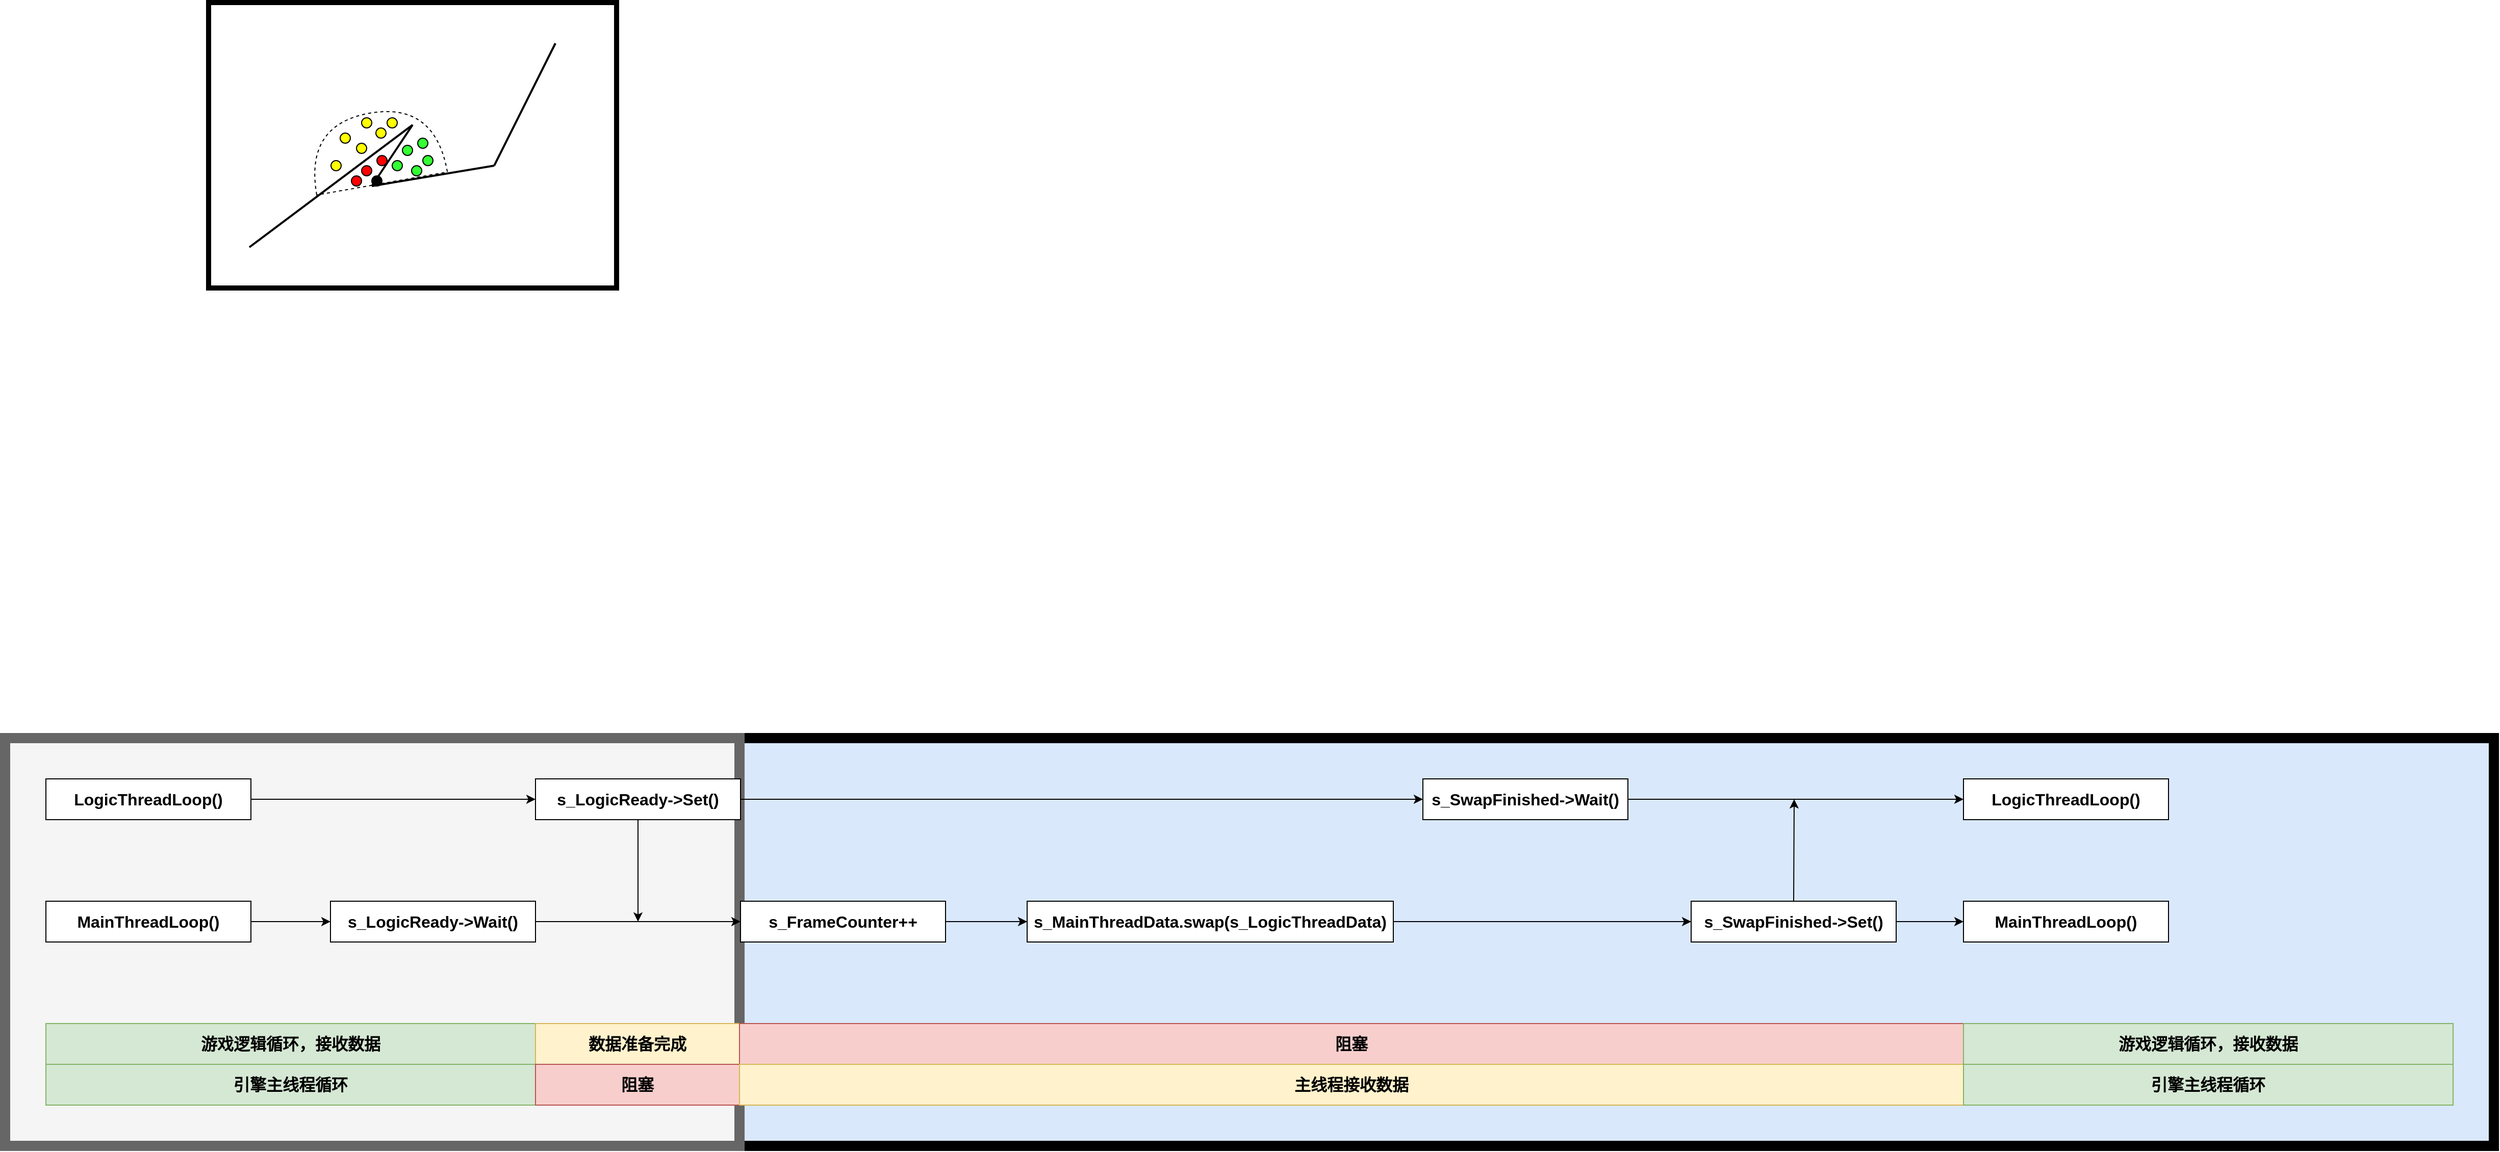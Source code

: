 <mxfile version="12.2.4" pages="4"><diagram id="O6OihZK4VH7O96dmh8BH" name="多线程运行时结构"><mxGraphModel dx="1448" dy="2294" grid="1" gridSize="10" guides="1" tooltips="1" connect="1" arrows="1" fold="1" page="1" pageScale="1" pageWidth="827" pageHeight="1169" math="0" shadow="0"><root><mxCell id="0"/><mxCell id="1" parent="0"/><mxCell id="64" value="" style="rounded=0;whiteSpace=wrap;html=1;fillColor=#dae8fc;strokeColor=#000000;strokeWidth=10;" parent="1" vertex="1"><mxGeometry x="520" y="720" width="1720" height="400" as="geometry"/></mxCell><mxCell id="63" value="" style="rounded=0;whiteSpace=wrap;html=1;fillColor=#f5f5f5;strokeColor=#666666;fontColor=#333333;strokeWidth=10;" parent="1" vertex="1"><mxGeometry x="-200" y="720" width="720" height="400" as="geometry"/></mxCell><mxCell id="30" value="" style="rounded=0;whiteSpace=wrap;html=1;strokeWidth=5;" parent="1" vertex="1"><mxGeometry x="-0.5" y="-1.5" width="400" height="280" as="geometry"/></mxCell><mxCell id="12" value="" style="shape=or;whiteSpace=wrap;html=1;strokeColor=#000000;fillColor=#FFFFFF;rotation=-100;dashed=1;" parent="1" vertex="1"><mxGeometry x="128.5" y="76.5" width="70" height="130" as="geometry"/></mxCell><mxCell id="2" value="" style="endArrow=none;html=1;strokeWidth=2;" parent="1" edge="1"><mxGeometry width="50" height="50" relative="1" as="geometry"><mxPoint x="39.5" y="238.5" as="sourcePoint"/><mxPoint x="199.5" y="118.5" as="targetPoint"/></mxGeometry></mxCell><mxCell id="3" value="" style="endArrow=none;html=1;strokeWidth=2;" parent="1" edge="1"><mxGeometry width="50" height="50" relative="1" as="geometry"><mxPoint x="199.5" y="118.5" as="sourcePoint"/><mxPoint x="159.5" y="178.5" as="targetPoint"/></mxGeometry></mxCell><mxCell id="4" value="" style="endArrow=none;html=1;strokeWidth=2;" parent="1" edge="1"><mxGeometry width="50" height="50" relative="1" as="geometry"><mxPoint x="159.5" y="178.5" as="sourcePoint"/><mxPoint x="279.5" y="158.5" as="targetPoint"/></mxGeometry></mxCell><mxCell id="5" value="" style="endArrow=none;html=1;strokeWidth=2;" parent="1" edge="1"><mxGeometry width="50" height="50" relative="1" as="geometry"><mxPoint x="339.5" y="38.5" as="sourcePoint"/><mxPoint x="279.5" y="158.5" as="targetPoint"/></mxGeometry></mxCell><mxCell id="7" value="" style="ellipse;whiteSpace=wrap;html=1;aspect=fixed;fillColor=#000000;" parent="1" vertex="1"><mxGeometry x="159.5" y="168.5" width="10" height="10" as="geometry"/></mxCell><mxCell id="15" value="" style="ellipse;whiteSpace=wrap;html=1;aspect=fixed;strokeColor=#000000;fillColor=#FF0000;" parent="1" vertex="1"><mxGeometry x="139.5" y="168.5" width="10" height="10" as="geometry"/></mxCell><mxCell id="16" value="" style="ellipse;whiteSpace=wrap;html=1;aspect=fixed;strokeColor=#000000;fillColor=#FF0000;" parent="1" vertex="1"><mxGeometry x="149.5" y="158.5" width="10" height="10" as="geometry"/></mxCell><mxCell id="17" value="" style="ellipse;whiteSpace=wrap;html=1;aspect=fixed;strokeColor=#000000;fillColor=#FF0000;" parent="1" vertex="1"><mxGeometry x="164.5" y="148.5" width="10" height="10" as="geometry"/></mxCell><mxCell id="18" value="" style="ellipse;whiteSpace=wrap;html=1;aspect=fixed;strokeColor=#000000;fillColor=#33FF33;" parent="1" vertex="1"><mxGeometry x="179.5" y="153.5" width="10" height="10" as="geometry"/></mxCell><mxCell id="19" value="" style="ellipse;whiteSpace=wrap;html=1;aspect=fixed;strokeColor=#000000;fillColor=#33FF33;" parent="1" vertex="1"><mxGeometry x="198.5" y="158.5" width="10" height="10" as="geometry"/></mxCell><mxCell id="20" value="" style="ellipse;whiteSpace=wrap;html=1;aspect=fixed;strokeColor=#000000;fillColor=#33FF33;" parent="1" vertex="1"><mxGeometry x="204.5" y="131.5" width="10" height="10" as="geometry"/></mxCell><mxCell id="21" value="" style="ellipse;whiteSpace=wrap;html=1;aspect=fixed;strokeColor=#000000;fillColor=#33FF33;" parent="1" vertex="1"><mxGeometry x="189.5" y="138.5" width="10" height="10" as="geometry"/></mxCell><mxCell id="22" value="" style="ellipse;whiteSpace=wrap;html=1;aspect=fixed;strokeColor=#000000;fillColor=#33FF33;" parent="1" vertex="1"><mxGeometry x="209.5" y="148.5" width="10" height="10" as="geometry"/></mxCell><mxCell id="24" value="" style="ellipse;whiteSpace=wrap;html=1;aspect=fixed;strokeColor=#000000;fillColor=#FFFF00;" parent="1" vertex="1"><mxGeometry x="119.5" y="153.5" width="10" height="10" as="geometry"/></mxCell><mxCell id="25" value="" style="ellipse;whiteSpace=wrap;html=1;aspect=fixed;strokeColor=#000000;fillColor=#FFFF00;" parent="1" vertex="1"><mxGeometry x="144.5" y="136.5" width="10" height="10" as="geometry"/></mxCell><mxCell id="26" value="" style="ellipse;whiteSpace=wrap;html=1;aspect=fixed;strokeColor=#000000;fillColor=#FFFF00;" parent="1" vertex="1"><mxGeometry x="163.5" y="121.5" width="10" height="10" as="geometry"/></mxCell><mxCell id="27" value="" style="ellipse;whiteSpace=wrap;html=1;aspect=fixed;strokeColor=#000000;fillColor=#FFFF00;" parent="1" vertex="1"><mxGeometry x="128.5" y="126.5" width="10" height="10" as="geometry"/></mxCell><mxCell id="28" value="" style="ellipse;whiteSpace=wrap;html=1;aspect=fixed;strokeColor=#000000;fillColor=#FFFF00;" parent="1" vertex="1"><mxGeometry x="149.5" y="111.5" width="10" height="10" as="geometry"/></mxCell><mxCell id="29" value="" style="ellipse;whiteSpace=wrap;html=1;aspect=fixed;strokeColor=#000000;fillColor=#FFFF00;" parent="1" vertex="1"><mxGeometry x="174.5" y="111.5" width="10" height="10" as="geometry"/></mxCell><mxCell id="39" style="edgeStyle=orthogonalEdgeStyle;rounded=0;orthogonalLoop=1;jettySize=auto;html=1;entryX=0;entryY=0.5;entryDx=0;entryDy=0;" parent="1" source="31" target="32" edge="1"><mxGeometry relative="1" as="geometry"/></mxCell><mxCell id="31" value="&lt;font style=&quot;font-size: 16px&quot;&gt;&lt;b&gt;s_LogicReady-&amp;gt;Wait()&lt;/b&gt;&lt;/font&gt;" style="rounded=0;whiteSpace=wrap;html=1;" parent="1" vertex="1"><mxGeometry x="119" y="880" width="201" height="40" as="geometry"/></mxCell><mxCell id="42" style="edgeStyle=orthogonalEdgeStyle;rounded=0;orthogonalLoop=1;jettySize=auto;html=1;entryX=0;entryY=0.5;entryDx=0;entryDy=0;" parent="1" source="32" target="33" edge="1"><mxGeometry relative="1" as="geometry"/></mxCell><mxCell id="32" value="&lt;span style=&quot;font-size: 16px&quot;&gt;&lt;b&gt;s_FrameCounter++&lt;/b&gt;&lt;/span&gt;" style="rounded=0;whiteSpace=wrap;html=1;" parent="1" vertex="1"><mxGeometry x="521" y="880" width="201" height="40" as="geometry"/></mxCell><mxCell id="41" style="edgeStyle=orthogonalEdgeStyle;rounded=0;orthogonalLoop=1;jettySize=auto;html=1;entryX=0;entryY=0.5;entryDx=0;entryDy=0;" parent="1" source="33" target="34" edge="1"><mxGeometry relative="1" as="geometry"/></mxCell><mxCell id="33" value="&lt;font style=&quot;font-size: 16px&quot;&gt;&lt;b&gt;s_MainThreadData.swap(s_LogicThreadData)&lt;/b&gt;&lt;/font&gt;" style="rounded=0;whiteSpace=wrap;html=1;" parent="1" vertex="1"><mxGeometry x="802" y="880" width="359" height="40" as="geometry"/></mxCell><mxCell id="51" style="edgeStyle=orthogonalEdgeStyle;rounded=0;orthogonalLoop=1;jettySize=auto;html=1;entryX=0;entryY=0.5;entryDx=0;entryDy=0;" parent="1" source="34" target="50" edge="1"><mxGeometry relative="1" as="geometry"/></mxCell><mxCell id="34" value="&lt;font style=&quot;font-size: 16px&quot;&gt;&lt;b&gt;s_SwapFinished-&amp;gt;Set()&lt;/b&gt;&lt;/font&gt;" style="rounded=0;whiteSpace=wrap;html=1;" parent="1" vertex="1"><mxGeometry x="1453" y="880" width="201" height="40" as="geometry"/></mxCell><mxCell id="37" style="edgeStyle=orthogonalEdgeStyle;rounded=0;orthogonalLoop=1;jettySize=auto;html=1;entryX=0;entryY=0.5;entryDx=0;entryDy=0;" parent="1" source="35" target="36" edge="1"><mxGeometry relative="1" as="geometry"/></mxCell><mxCell id="43" style="edgeStyle=orthogonalEdgeStyle;rounded=0;orthogonalLoop=1;jettySize=auto;html=1;" parent="1" source="35" edge="1"><mxGeometry relative="1" as="geometry"><mxPoint x="420.5" y="900" as="targetPoint"/></mxGeometry></mxCell><mxCell id="35" value="&lt;font style=&quot;font-size: 16px&quot;&gt;&lt;b&gt;s_LogicReady-&amp;gt;Set()&lt;/b&gt;&lt;/font&gt;" style="rounded=0;whiteSpace=wrap;html=1;" parent="1" vertex="1"><mxGeometry x="320" y="760" width="201" height="40" as="geometry"/></mxCell><mxCell id="52" style="edgeStyle=orthogonalEdgeStyle;rounded=0;orthogonalLoop=1;jettySize=auto;html=1;entryX=0;entryY=0.5;entryDx=0;entryDy=0;" parent="1" source="36" target="49" edge="1"><mxGeometry relative="1" as="geometry"/></mxCell><mxCell id="36" value="&lt;font style=&quot;font-size: 16px&quot;&gt;&lt;b&gt;s_SwapFinished-&amp;gt;Wait()&lt;/b&gt;&lt;/font&gt;" style="rounded=0;whiteSpace=wrap;html=1;" parent="1" vertex="1"><mxGeometry x="1190" y="760" width="201" height="40" as="geometry"/></mxCell><mxCell id="46" style="edgeStyle=orthogonalEdgeStyle;rounded=0;orthogonalLoop=1;jettySize=auto;html=1;entryX=0;entryY=0.5;entryDx=0;entryDy=0;" parent="1" source="45" target="31" edge="1"><mxGeometry relative="1" as="geometry"/></mxCell><mxCell id="45" value="&lt;font style=&quot;font-size: 16px&quot;&gt;&lt;b&gt;MainThreadLoop()&lt;/b&gt;&lt;/font&gt;" style="rounded=0;whiteSpace=wrap;html=1;" parent="1" vertex="1"><mxGeometry x="-160" y="880" width="201" height="40" as="geometry"/></mxCell><mxCell id="48" style="edgeStyle=orthogonalEdgeStyle;rounded=0;orthogonalLoop=1;jettySize=auto;html=1;entryX=0;entryY=0.5;entryDx=0;entryDy=0;" parent="1" source="47" target="35" edge="1"><mxGeometry relative="1" as="geometry"/></mxCell><mxCell id="47" value="&lt;font style=&quot;font-size: 16px&quot;&gt;&lt;b&gt;LogicThreadLoop()&lt;/b&gt;&lt;/font&gt;" style="rounded=0;whiteSpace=wrap;html=1;" parent="1" vertex="1"><mxGeometry x="-160" y="760" width="201" height="40" as="geometry"/></mxCell><mxCell id="49" value="&lt;font style=&quot;font-size: 16px&quot;&gt;&lt;b&gt;LogicThreadLoop()&lt;/b&gt;&lt;/font&gt;" style="rounded=0;whiteSpace=wrap;html=1;" parent="1" vertex="1"><mxGeometry x="1720" y="760" width="201" height="40" as="geometry"/></mxCell><mxCell id="50" value="&lt;font style=&quot;font-size: 16px&quot;&gt;&lt;b&gt;MainThreadLoop()&lt;/b&gt;&lt;/font&gt;" style="rounded=0;whiteSpace=wrap;html=1;" parent="1" vertex="1"><mxGeometry x="1720" y="880" width="201" height="40" as="geometry"/></mxCell><mxCell id="53" value="&lt;font style=&quot;font-size: 16px&quot;&gt;&lt;b&gt;游戏逻辑循环，接收数据&lt;/b&gt;&lt;/font&gt;" style="rounded=0;whiteSpace=wrap;html=1;fillColor=#d5e8d4;strokeColor=#82b366;" parent="1" vertex="1"><mxGeometry x="-160" y="1000" width="480" height="40" as="geometry"/></mxCell><mxCell id="54" value="&lt;font style=&quot;font-size: 16px&quot;&gt;&lt;b&gt;数据准备完成&lt;/b&gt;&lt;/font&gt;" style="rounded=0;whiteSpace=wrap;html=1;fillColor=#fff2cc;strokeColor=#d6b656;" parent="1" vertex="1"><mxGeometry x="320" y="1000" width="200" height="40" as="geometry"/></mxCell><mxCell id="55" value="&lt;font style=&quot;font-size: 16px&quot;&gt;&lt;b&gt;阻塞&lt;/b&gt;&lt;/font&gt;" style="rounded=0;whiteSpace=wrap;html=1;fillColor=#f8cecc;strokeColor=#b85450;" parent="1" vertex="1"><mxGeometry x="520" y="1000" width="1200" height="40" as="geometry"/></mxCell><mxCell id="56" value="&lt;font style=&quot;font-size: 16px&quot;&gt;&lt;b&gt;游戏逻辑循环，接收数据&lt;/b&gt;&lt;/font&gt;" style="rounded=0;whiteSpace=wrap;html=1;fillColor=#d5e8d4;strokeColor=#82b366;" parent="1" vertex="1"><mxGeometry x="1720" y="1000" width="480" height="40" as="geometry"/></mxCell><mxCell id="57" value="&lt;font style=&quot;font-size: 16px&quot;&gt;&lt;b&gt;引擎主线程循环&lt;/b&gt;&lt;/font&gt;" style="rounded=0;whiteSpace=wrap;html=1;fillColor=#d5e8d4;strokeColor=#82b366;" parent="1" vertex="1"><mxGeometry x="-160" y="1040" width="480" height="40" as="geometry"/></mxCell><mxCell id="58" value="&lt;font style=&quot;font-size: 16px&quot;&gt;&lt;b&gt;阻塞&lt;/b&gt;&lt;/font&gt;" style="rounded=0;whiteSpace=wrap;html=1;fillColor=#f8cecc;strokeColor=#b85450;" parent="1" vertex="1"><mxGeometry x="320" y="1040" width="200" height="40" as="geometry"/></mxCell><mxCell id="59" value="&lt;font style=&quot;font-size: 16px&quot;&gt;&lt;b&gt;主线程接收数据&lt;/b&gt;&lt;/font&gt;" style="rounded=0;whiteSpace=wrap;html=1;fillColor=#fff2cc;strokeColor=#d6b656;" parent="1" vertex="1"><mxGeometry x="520" y="1040" width="1200" height="40" as="geometry"/></mxCell><mxCell id="60" value="&lt;font style=&quot;font-size: 16px&quot;&gt;&lt;b&gt;引擎主线程循环&lt;/b&gt;&lt;/font&gt;" style="rounded=0;whiteSpace=wrap;html=1;fillColor=#d5e8d4;strokeColor=#82b366;" parent="1" vertex="1"><mxGeometry x="1720" y="1040" width="480" height="40" as="geometry"/></mxCell><mxCell id="65" value="" style="endArrow=classic;html=1;" parent="1" edge="1"><mxGeometry width="50" height="50" relative="1" as="geometry"><mxPoint x="1553.5" y="880" as="sourcePoint"/><mxPoint x="1554" y="780" as="targetPoint"/></mxGeometry></mxCell></root></mxGraphModel></diagram><diagram id="3E4LpV1Pf2RL5iCZPzFd" name="TaskGraph"><mxGraphModel dx="561" dy="1125" grid="1" gridSize="10" guides="1" tooltips="1" connect="1" arrows="1" fold="1" page="1" pageScale="1" pageWidth="827" pageHeight="1169" math="0" shadow="0"><root><mxCell id="u5c_p3DDyGQg3J_WYF6D-0"/><mxCell id="u5c_p3DDyGQg3J_WYF6D-1" parent="u5c_p3DDyGQg3J_WYF6D-0"/><mxCell id="Yc6wQklMSdqwfA3TEt_2-54" value="" style="rounded=0;whiteSpace=wrap;html=1;strokeWidth=5;" parent="u5c_p3DDyGQg3J_WYF6D-1" vertex="1"><mxGeometry x="40" y="160" width="680" height="740" as="geometry"/></mxCell><mxCell id="Yc6wQklMSdqwfA3TEt_2-0" value="FinishedNode" style="rounded=0;whiteSpace=wrap;html=1;" parent="u5c_p3DDyGQg3J_WYF6D-1" vertex="1"><mxGeometry x="240" y="80" width="120" height="40" as="geometry"/></mxCell><mxCell id="Yc6wQklMSdqwfA3TEt_2-1" value="A::TaskNode" style="rounded=0;whiteSpace=wrap;html=1;" parent="u5c_p3DDyGQg3J_WYF6D-1" vertex="1"><mxGeometry x="80" y="80" width="120" height="40" as="geometry"/></mxCell><mxCell id="Yc6wQklMSdqwfA3TEt_2-5" value="Connect" style="edgeStyle=orthogonalEdgeStyle;rounded=0;orthogonalLoop=1;jettySize=auto;html=1;entryX=0;entryY=0.5;entryDx=0;entryDy=0;" parent="u5c_p3DDyGQg3J_WYF6D-1" source="Yc6wQklMSdqwfA3TEt_2-3" target="Yc6wQklMSdqwfA3TEt_2-4" edge="1"><mxGeometry relative="1" as="geometry"/></mxCell><mxCell id="Yc6wQklMSdqwfA3TEt_2-3" value="StartNode" style="rounded=0;whiteSpace=wrap;html=1;" parent="u5c_p3DDyGQg3J_WYF6D-1" vertex="1"><mxGeometry x="240" y="200" width="80" height="40" as="geometry"/></mxCell><mxCell id="Yc6wQklMSdqwfA3TEt_2-4" value="EndNode" style="rounded=0;whiteSpace=wrap;html=1;" parent="u5c_p3DDyGQg3J_WYF6D-1" vertex="1"><mxGeometry x="480" y="200" width="80" height="40" as="geometry"/></mxCell><mxCell id="Yc6wQklMSdqwfA3TEt_2-6" value="A::InitTaskNode" style="text;html=1;strokeColor=none;fillColor=none;align=center;verticalAlign=middle;whiteSpace=wrap;rounded=0;" parent="u5c_p3DDyGQg3J_WYF6D-1" vertex="1"><mxGeometry x="80" y="200" width="120" height="40" as="geometry"/></mxCell><mxCell id="Yc6wQklMSdqwfA3TEt_2-8" value="X" style="edgeStyle=orthogonalEdgeStyle;rounded=0;orthogonalLoop=1;jettySize=auto;html=1;entryX=0;entryY=0.5;entryDx=0;entryDy=0;dashed=1;" parent="u5c_p3DDyGQg3J_WYF6D-1" source="Yc6wQklMSdqwfA3TEt_2-9" target="Yc6wQklMSdqwfA3TEt_2-10" edge="1"><mxGeometry relative="1" as="geometry"/></mxCell><mxCell id="Yc6wQklMSdqwfA3TEt_2-13" value="Connect" style="edgeStyle=orthogonalEdgeStyle;rounded=0;orthogonalLoop=1;jettySize=auto;html=1;entryX=0;entryY=0.5;entryDx=0;entryDy=0;" parent="u5c_p3DDyGQg3J_WYF6D-1" source="Yc6wQklMSdqwfA3TEt_2-9" target="Yc6wQklMSdqwfA3TEt_2-12" edge="1"><mxGeometry relative="1" as="geometry"/></mxCell><mxCell id="Yc6wQklMSdqwfA3TEt_2-9" value="StartNode" style="rounded=0;whiteSpace=wrap;html=1;" parent="u5c_p3DDyGQg3J_WYF6D-1" vertex="1"><mxGeometry x="240" y="280" width="80" height="40" as="geometry"/></mxCell><mxCell id="Yc6wQklMSdqwfA3TEt_2-10" value="EndNode" style="rounded=0;whiteSpace=wrap;html=1;" parent="u5c_p3DDyGQg3J_WYF6D-1" vertex="1"><mxGeometry x="480" y="280" width="80" height="40" as="geometry"/></mxCell><mxCell id="Yc6wQklMSdqwfA3TEt_2-11" value="A::ConnectTaskNode&lt;br&gt;线程安全" style="text;html=1;strokeColor=none;fillColor=none;align=center;verticalAlign=middle;whiteSpace=wrap;rounded=0;" parent="u5c_p3DDyGQg3J_WYF6D-1" vertex="1"><mxGeometry x="80" y="320" width="120" height="40" as="geometry"/></mxCell><mxCell id="Yc6wQklMSdqwfA3TEt_2-17" style="edgeStyle=orthogonalEdgeStyle;rounded=0;orthogonalLoop=1;jettySize=auto;html=1;entryX=0.5;entryY=1;entryDx=0;entryDy=0;" parent="u5c_p3DDyGQg3J_WYF6D-1" source="Yc6wQklMSdqwfA3TEt_2-12" target="Yc6wQklMSdqwfA3TEt_2-10" edge="1"><mxGeometry relative="1" as="geometry"><Array as="points"><mxPoint x="520" y="380"/></Array></mxGeometry></mxCell><mxCell id="Yc6wQklMSdqwfA3TEt_2-18" value="Connect" style="text;html=1;resizable=0;points=[];align=center;verticalAlign=middle;labelBackgroundColor=#ffffff;" parent="Yc6wQklMSdqwfA3TEt_2-17" vertex="1" connectable="0"><mxGeometry x="-0.237" y="11" relative="1" as="geometry"><mxPoint as="offset"/></mxGeometry></mxCell><mxCell id="Yc6wQklMSdqwfA3TEt_2-12" value="CFunctionTaskNode()" style="rounded=0;whiteSpace=wrap;html=1;" parent="u5c_p3DDyGQg3J_WYF6D-1" vertex="1"><mxGeometry x="320" y="360" width="160" height="40" as="geometry"/></mxCell><mxCell id="Yc6wQklMSdqwfA3TEt_2-20" value="X" style="edgeStyle=orthogonalEdgeStyle;rounded=0;orthogonalLoop=1;jettySize=auto;html=1;entryX=0;entryY=0.5;entryDx=0;entryDy=0;dashed=1;" parent="u5c_p3DDyGQg3J_WYF6D-1" source="Yc6wQklMSdqwfA3TEt_2-22" target="Yc6wQklMSdqwfA3TEt_2-23" edge="1"><mxGeometry relative="1" as="geometry"/></mxCell><mxCell id="Yc6wQklMSdqwfA3TEt_2-21" value="Connect" style="edgeStyle=orthogonalEdgeStyle;rounded=0;orthogonalLoop=1;jettySize=auto;html=1;entryX=0;entryY=0.5;entryDx=0;entryDy=0;" parent="u5c_p3DDyGQg3J_WYF6D-1" source="Yc6wQklMSdqwfA3TEt_2-22" target="Yc6wQklMSdqwfA3TEt_2-27" edge="1"><mxGeometry relative="1" as="geometry"/></mxCell><mxCell id="Yc6wQklMSdqwfA3TEt_2-22" value="StartNode" style="rounded=0;whiteSpace=wrap;html=1;" parent="u5c_p3DDyGQg3J_WYF6D-1" vertex="1"><mxGeometry x="240" y="440" width="80" height="40" as="geometry"/></mxCell><mxCell id="Yc6wQklMSdqwfA3TEt_2-23" value="EndNode" style="rounded=0;whiteSpace=wrap;html=1;" parent="u5c_p3DDyGQg3J_WYF6D-1" vertex="1"><mxGeometry x="480" y="440" width="80" height="40" as="geometry"/></mxCell><mxCell id="Yc6wQklMSdqwfA3TEt_2-24" value="A::ConnectTaskNode&lt;br&gt;非线程安全" style="text;html=1;strokeColor=none;fillColor=none;align=center;verticalAlign=middle;whiteSpace=wrap;rounded=0;" parent="u5c_p3DDyGQg3J_WYF6D-1" vertex="1"><mxGeometry x="80" y="480" width="120" height="40" as="geometry"/></mxCell><mxCell id="Yc6wQklMSdqwfA3TEt_2-25" style="edgeStyle=orthogonalEdgeStyle;rounded=0;orthogonalLoop=1;jettySize=auto;html=1;entryX=0.5;entryY=1;entryDx=0;entryDy=0;" parent="u5c_p3DDyGQg3J_WYF6D-1" source="Yc6wQklMSdqwfA3TEt_2-27" target="Yc6wQklMSdqwfA3TEt_2-23" edge="1"><mxGeometry relative="1" as="geometry"><Array as="points"><mxPoint x="520" y="540"/></Array></mxGeometry></mxCell><mxCell id="Yc6wQklMSdqwfA3TEt_2-26" value="Connect" style="text;html=1;resizable=0;points=[];align=center;verticalAlign=middle;labelBackgroundColor=#ffffff;" parent="Yc6wQklMSdqwfA3TEt_2-25" vertex="1" connectable="0"><mxGeometry x="-0.237" y="11" relative="1" as="geometry"><mxPoint as="offset"/></mxGeometry></mxCell><mxCell id="Yc6wQklMSdqwfA3TEt_2-27" value="CTaskGraph::CreateNode()" style="rounded=0;whiteSpace=wrap;html=1;" parent="u5c_p3DDyGQg3J_WYF6D-1" vertex="1"><mxGeometry x="320" y="520" width="160" height="40" as="geometry"/></mxCell><mxCell id="Yc6wQklMSdqwfA3TEt_2-28" value="CThreadLocalWrapper做参数本地化" style="text;html=1;strokeColor=none;fillColor=none;align=center;verticalAlign=middle;whiteSpace=wrap;rounded=0;" parent="u5c_p3DDyGQg3J_WYF6D-1" vertex="1"><mxGeometry x="280" y="560" width="240" height="20" as="geometry"/></mxCell><mxCell id="Yc6wQklMSdqwfA3TEt_2-29" value="创建节点时会注册到CTaskGraph" style="text;html=1;strokeColor=none;fillColor=none;align=center;verticalAlign=middle;whiteSpace=wrap;rounded=0;" parent="u5c_p3DDyGQg3J_WYF6D-1" vertex="1"><mxGeometry x="280" y="400" width="240" height="20" as="geometry"/></mxCell><mxCell id="Yc6wQklMSdqwfA3TEt_2-31" value="所有模块完成节点创建和连接" style="text;html=1;strokeColor=none;fillColor=none;align=center;verticalAlign=middle;whiteSpace=wrap;rounded=0;" parent="u5c_p3DDyGQg3J_WYF6D-1" vertex="1"><mxGeometry x="230" y="580" width="280" height="60" as="geometry"/></mxCell><mxCell id="Yc6wQklMSdqwfA3TEt_2-33" value="TaskGraph::Run()" style="text;html=1;strokeColor=none;fillColor=none;align=center;verticalAlign=middle;whiteSpace=wrap;rounded=0;" parent="u5c_p3DDyGQg3J_WYF6D-1" vertex="1"><mxGeometry x="80" y="740" width="120" height="40" as="geometry"/></mxCell><mxCell id="Yc6wQklMSdqwfA3TEt_2-38" style="edgeStyle=orthogonalEdgeStyle;rounded=0;orthogonalLoop=1;jettySize=auto;html=1;entryX=0.5;entryY=0;entryDx=0;entryDy=0;" parent="u5c_p3DDyGQg3J_WYF6D-1" source="Yc6wQklMSdqwfA3TEt_2-34" target="Yc6wQklMSdqwfA3TEt_2-35" edge="1"><mxGeometry relative="1" as="geometry"/></mxCell><mxCell id="Yc6wQklMSdqwfA3TEt_2-34" value="AllEndNode" style="rounded=0;whiteSpace=wrap;html=1;" parent="u5c_p3DDyGQg3J_WYF6D-1" vertex="1"><mxGeometry x="280" y="660" width="80" height="40" as="geometry"/></mxCell><mxCell id="Yc6wQklMSdqwfA3TEt_2-35" value="TaskGraph::FinishedNode" style="rounded=0;whiteSpace=wrap;html=1;" parent="u5c_p3DDyGQg3J_WYF6D-1" vertex="1"><mxGeometry x="240" y="740" width="160" height="40" as="geometry"/></mxCell><mxCell id="Yc6wQklMSdqwfA3TEt_2-42" value="" style="edgeStyle=orthogonalEdgeStyle;rounded=0;orthogonalLoop=1;jettySize=auto;html=1;entryX=0.5;entryY=0;entryDx=0;entryDy=0;" parent="u5c_p3DDyGQg3J_WYF6D-1" source="Yc6wQklMSdqwfA3TEt_2-40" target="Yc6wQklMSdqwfA3TEt_2-41" edge="1"><mxGeometry relative="1" as="geometry"/></mxCell><mxCell id="Yc6wQklMSdqwfA3TEt_2-40" value="AllNode" style="rounded=0;whiteSpace=wrap;html=1;" parent="u5c_p3DDyGQg3J_WYF6D-1" vertex="1"><mxGeometry x="520" y="660" width="80" height="40" as="geometry"/></mxCell><mxCell id="Yc6wQklMSdqwfA3TEt_2-47" style="edgeStyle=orthogonalEdgeStyle;rounded=0;orthogonalLoop=1;jettySize=auto;html=1;entryX=0.5;entryY=0;entryDx=0;entryDy=0;" parent="u5c_p3DDyGQg3J_WYF6D-1" source="Yc6wQklMSdqwfA3TEt_2-41" target="Yc6wQklMSdqwfA3TEt_2-46" edge="1"><mxGeometry relative="1" as="geometry"/></mxCell><mxCell id="Yc6wQklMSdqwfA3TEt_2-41" value="start_nodes" style="rounded=0;whiteSpace=wrap;html=1;" parent="u5c_p3DDyGQg3J_WYF6D-1" vertex="1"><mxGeometry x="520" y="740" width="80" height="40" as="geometry"/></mxCell><mxCell id="Yc6wQklMSdqwfA3TEt_2-44" value="&lt;span style=&quot;background-color: rgb(255 , 255 , 255)&quot;&gt;所有尾节点连接到TaskGraph指定的结束节点&lt;/span&gt;" style="text;html=1;align=center;" parent="u5c_p3DDyGQg3J_WYF6D-1" vertex="1"><mxGeometry x="200" y="700" width="240" height="30" as="geometry"/></mxCell><mxCell id="Yc6wQklMSdqwfA3TEt_2-45" value="&lt;div&gt;&lt;span&gt;找出所有没有依赖的节点，列为启动节点&lt;/span&gt;&lt;/div&gt;" style="text;html=1;align=center;" parent="u5c_p3DDyGQg3J_WYF6D-1" vertex="1"><mxGeometry x="440" y="700" width="240" height="30" as="geometry"/></mxCell><mxCell id="Yc6wQklMSdqwfA3TEt_2-46" value="启动开始节点" style="rounded=0;whiteSpace=wrap;html=1;" parent="u5c_p3DDyGQg3J_WYF6D-1" vertex="1"><mxGeometry x="520" y="820" width="80" height="40" as="geometry"/></mxCell><mxCell id="Yc6wQklMSdqwfA3TEt_2-48" value="" style="endArrow=none;html=1;" parent="u5c_p3DDyGQg3J_WYF6D-1" edge="1"><mxGeometry width="50" height="50" relative="1" as="geometry"><mxPoint x="80" y="180" as="sourcePoint"/><mxPoint x="680" y="180" as="targetPoint"/></mxGeometry></mxCell><mxCell id="Yc6wQklMSdqwfA3TEt_2-49" value="" style="endArrow=none;html=1;" parent="u5c_p3DDyGQg3J_WYF6D-1" edge="1"><mxGeometry width="50" height="50" relative="1" as="geometry"><mxPoint x="80" y="260" as="sourcePoint"/><mxPoint x="680" y="260" as="targetPoint"/></mxGeometry></mxCell><mxCell id="Yc6wQklMSdqwfA3TEt_2-50" value="" style="endArrow=none;html=1;" parent="u5c_p3DDyGQg3J_WYF6D-1" edge="1"><mxGeometry width="50" height="50" relative="1" as="geometry"><mxPoint x="80" y="420" as="sourcePoint"/><mxPoint x="680" y="420" as="targetPoint"/></mxGeometry></mxCell><mxCell id="Yc6wQklMSdqwfA3TEt_2-51" value="" style="endArrow=none;html=1;" parent="u5c_p3DDyGQg3J_WYF6D-1" edge="1"><mxGeometry width="50" height="50" relative="1" as="geometry"><mxPoint x="80" y="584.5" as="sourcePoint"/><mxPoint x="680" y="584.5" as="targetPoint"/></mxGeometry></mxCell><mxCell id="Yc6wQklMSdqwfA3TEt_2-52" value="" style="endArrow=none;html=1;" parent="u5c_p3DDyGQg3J_WYF6D-1" edge="1"><mxGeometry width="50" height="50" relative="1" as="geometry"><mxPoint x="80" y="640" as="sourcePoint"/><mxPoint x="680" y="640" as="targetPoint"/></mxGeometry></mxCell><mxCell id="Yc6wQklMSdqwfA3TEt_2-53" value="" style="endArrow=none;html=1;" parent="u5c_p3DDyGQg3J_WYF6D-1" edge="1"><mxGeometry width="50" height="50" relative="1" as="geometry"><mxPoint x="80" y="880" as="sourcePoint"/><mxPoint x="680" y="880" as="targetPoint"/></mxGeometry></mxCell></root></mxGraphModel></diagram><diagram id="4T_FdvyA-UQ8CPiun76M" name="光照模型"><mxGraphModel dx="1780" dy="1125" grid="1" gridSize="10" guides="1" tooltips="1" connect="1" arrows="1" fold="1" page="1" pageScale="1" pageWidth="827" pageHeight="1169" math="0" shadow="0"><root><mxCell id="UIsBS4sjU3kZ3mFhd2Sx-0"/><mxCell id="UIsBS4sjU3kZ3mFhd2Sx-1" parent="UIsBS4sjU3kZ3mFhd2Sx-0"/><mxCell id="UIsBS4sjU3kZ3mFhd2Sx-33" value="" style="rounded=0;whiteSpace=wrap;html=1;fillColor=#333333;gradientColor=none;strokeColor=#4D4D4D;" parent="UIsBS4sjU3kZ3mFhd2Sx-1" vertex="1"><mxGeometry x="120" y="400" width="2040" height="240" as="geometry"/></mxCell><mxCell id="UIsBS4sjU3kZ3mFhd2Sx-2" value="" style="endArrow=classic;html=1;strokeWidth=13;strokeColor=#FFCC99;" parent="UIsBS4sjU3kZ3mFhd2Sx-1" edge="1"><mxGeometry width="50" height="50" relative="1" as="geometry"><mxPoint x="160" y="519.5" as="sourcePoint"/><mxPoint x="2120" y="520" as="targetPoint"/></mxGeometry></mxCell><mxCell id="UIsBS4sjU3kZ3mFhd2Sx-3" value="" style="ellipse;whiteSpace=wrap;html=1;aspect=fixed;fillColor=#FF9933;strokeColor=#d79b00;" parent="UIsBS4sjU3kZ3mFhd2Sx-1" vertex="1"><mxGeometry x="240" y="500" width="40" height="40" as="geometry"/></mxCell><mxCell id="UIsBS4sjU3kZ3mFhd2Sx-16" value="&lt;font style=&quot;font-size: 16px&quot; color=&quot;#ffffff&quot;&gt;&lt;b&gt;1967&lt;br&gt;第一次光照效果&lt;/b&gt;&lt;/font&gt;" style="text;html=1;strokeColor=none;fillColor=none;align=center;verticalAlign=middle;whiteSpace=wrap;rounded=0;" parent="UIsBS4sjU3kZ3mFhd2Sx-1" vertex="1"><mxGeometry x="200" y="440" width="120" height="40" as="geometry"/></mxCell><mxCell id="UIsBS4sjU3kZ3mFhd2Sx-17" value="" style="ellipse;whiteSpace=wrap;html=1;aspect=fixed;fillColor=#FF9933;strokeColor=#d79b00;" parent="UIsBS4sjU3kZ3mFhd2Sx-1" vertex="1"><mxGeometry x="420" y="500" width="40" height="40" as="geometry"/></mxCell><mxCell id="UIsBS4sjU3kZ3mFhd2Sx-18" value="&lt;font style=&quot;font-size: 16px&quot;&gt;&lt;font color=&quot;#ffffff&quot;&gt;&lt;b&gt;1970&lt;br&gt;Lambert漫反射模型&lt;/b&gt;&lt;/font&gt;&lt;br&gt;&lt;/font&gt;" style="text;html=1;strokeColor=none;fillColor=none;align=center;verticalAlign=middle;whiteSpace=wrap;rounded=0;" parent="UIsBS4sjU3kZ3mFhd2Sx-1" vertex="1"><mxGeometry x="360" y="560" width="160" height="40" as="geometry"/></mxCell><mxCell id="UIsBS4sjU3kZ3mFhd2Sx-19" value="" style="ellipse;whiteSpace=wrap;html=1;aspect=fixed;fillColor=#FF9933;strokeColor=#d79b00;" parent="UIsBS4sjU3kZ3mFhd2Sx-1" vertex="1"><mxGeometry x="600" y="500" width="40" height="40" as="geometry"/></mxCell><mxCell id="UIsBS4sjU3kZ3mFhd2Sx-20" value="&lt;font style=&quot;font-size: 16px&quot;&gt;&lt;font color=&quot;#ffffff&quot;&gt;&lt;b&gt;1971&lt;br&gt;Gourand模型&lt;/b&gt;&lt;/font&gt;&lt;br&gt;&lt;/font&gt;" style="text;html=1;strokeColor=none;fillColor=none;align=center;verticalAlign=middle;whiteSpace=wrap;rounded=0;" parent="UIsBS4sjU3kZ3mFhd2Sx-1" vertex="1"><mxGeometry x="560" y="440" width="120" height="40" as="geometry"/></mxCell><mxCell id="UIsBS4sjU3kZ3mFhd2Sx-21" value="" style="ellipse;whiteSpace=wrap;html=1;aspect=fixed;fillColor=#FF9933;strokeColor=#d79b00;" parent="UIsBS4sjU3kZ3mFhd2Sx-1" vertex="1"><mxGeometry x="760" y="500" width="40" height="40" as="geometry"/></mxCell><mxCell id="UIsBS4sjU3kZ3mFhd2Sx-22" value="&lt;font style=&quot;font-size: 16px&quot;&gt;&lt;font color=&quot;#ffffff&quot;&gt;&lt;b&gt;1975&lt;br&gt;Phong光照模型&lt;/b&gt;&lt;/font&gt;&lt;br&gt;&lt;/font&gt;" style="text;html=1;strokeColor=none;fillColor=none;align=center;verticalAlign=middle;whiteSpace=wrap;rounded=0;" parent="UIsBS4sjU3kZ3mFhd2Sx-1" vertex="1"><mxGeometry x="720" y="560" width="120" height="40" as="geometry"/></mxCell><mxCell id="UIsBS4sjU3kZ3mFhd2Sx-23" value="" style="ellipse;whiteSpace=wrap;html=1;aspect=fixed;fillColor=#FF9933;strokeColor=#d79b00;" parent="UIsBS4sjU3kZ3mFhd2Sx-1" vertex="1"><mxGeometry x="940" y="500" width="40" height="40" as="geometry"/></mxCell><mxCell id="UIsBS4sjU3kZ3mFhd2Sx-24" value="&lt;font style=&quot;font-size: 16px&quot;&gt;&lt;font color=&quot;#ffffff&quot;&gt;&lt;b&gt;1977&lt;br&gt;Blinn-Phong光照模型&lt;/b&gt;&lt;/font&gt;&lt;br&gt;&lt;/font&gt;" style="text;html=1;strokeColor=none;fillColor=none;align=center;verticalAlign=middle;whiteSpace=wrap;rounded=0;" parent="UIsBS4sjU3kZ3mFhd2Sx-1" vertex="1"><mxGeometry x="880" y="440" width="160" height="40" as="geometry"/></mxCell><mxCell id="UIsBS4sjU3kZ3mFhd2Sx-25" value="" style="ellipse;whiteSpace=wrap;html=1;aspect=fixed;fillColor=#FF9933;strokeColor=#d79b00;" parent="UIsBS4sjU3kZ3mFhd2Sx-1" vertex="1"><mxGeometry x="1140" y="500" width="40" height="40" as="geometry"/></mxCell><mxCell id="UIsBS4sjU3kZ3mFhd2Sx-26" value="&lt;font style=&quot;font-size: 16px&quot;&gt;&lt;font color=&quot;#ffffff&quot;&gt;&lt;b&gt;1980&lt;br&gt;Whitted光线追踪模型&lt;/b&gt;&lt;/font&gt;&lt;br&gt;&lt;/font&gt;" style="text;html=1;strokeColor=none;fillColor=none;align=center;verticalAlign=middle;whiteSpace=wrap;rounded=0;" parent="UIsBS4sjU3kZ3mFhd2Sx-1" vertex="1"><mxGeometry x="1080" y="560" width="160" height="40" as="geometry"/></mxCell><mxCell id="UIsBS4sjU3kZ3mFhd2Sx-27" value="" style="ellipse;whiteSpace=wrap;html=1;aspect=fixed;fillColor=#FF9933;strokeColor=#d79b00;" parent="UIsBS4sjU3kZ3mFhd2Sx-1" vertex="1"><mxGeometry x="1340" y="500" width="40" height="40" as="geometry"/></mxCell><mxCell id="UIsBS4sjU3kZ3mFhd2Sx-28" value="&lt;font style=&quot;font-size: 16px&quot;&gt;&lt;font color=&quot;#ffffff&quot;&gt;&lt;b&gt;1982&lt;br&gt;Cook-Torrance模型&lt;/b&gt;&lt;/font&gt;&lt;br&gt;&lt;/font&gt;" style="text;html=1;strokeColor=none;fillColor=none;align=center;verticalAlign=middle;whiteSpace=wrap;rounded=0;" parent="UIsBS4sjU3kZ3mFhd2Sx-1" vertex="1"><mxGeometry x="1280" y="440" width="160" height="40" as="geometry"/></mxCell><mxCell id="UIsBS4sjU3kZ3mFhd2Sx-29" value="" style="ellipse;whiteSpace=wrap;html=1;aspect=fixed;fillColor=#FF9933;strokeColor=#d79b00;" parent="UIsBS4sjU3kZ3mFhd2Sx-1" vertex="1"><mxGeometry x="1540" y="500" width="40" height="40" as="geometry"/></mxCell><mxCell id="UIsBS4sjU3kZ3mFhd2Sx-30" value="&lt;font style=&quot;font-size: 16px&quot;&gt;&lt;font color=&quot;#ffffff&quot;&gt;&lt;b&gt;1983&lt;br&gt;Hall光透射模型&lt;/b&gt;&lt;/font&gt;&lt;br&gt;&lt;/font&gt;" style="text;html=1;strokeColor=none;fillColor=none;align=center;verticalAlign=middle;whiteSpace=wrap;rounded=0;" parent="UIsBS4sjU3kZ3mFhd2Sx-1" vertex="1"><mxGeometry x="1480" y="560" width="160" height="40" as="geometry"/></mxCell><mxCell id="UIsBS4sjU3kZ3mFhd2Sx-31" value="" style="ellipse;whiteSpace=wrap;html=1;aspect=fixed;fillColor=#FF9933;strokeColor=#d79b00;" parent="UIsBS4sjU3kZ3mFhd2Sx-1" vertex="1"><mxGeometry x="1740" y="500" width="40" height="40" as="geometry"/></mxCell><mxCell id="UIsBS4sjU3kZ3mFhd2Sx-32" value="&lt;font style=&quot;font-size: 16px&quot;&gt;&lt;font color=&quot;#ffffff&quot;&gt;&lt;b&gt;1986&lt;br&gt;Kajiya渲染方程&lt;/b&gt;&lt;/font&gt;&lt;br&gt;&lt;/font&gt;" style="text;html=1;strokeColor=none;fillColor=none;align=center;verticalAlign=middle;whiteSpace=wrap;rounded=0;" parent="UIsBS4sjU3kZ3mFhd2Sx-1" vertex="1"><mxGeometry x="1680" y="440" width="160" height="40" as="geometry"/></mxCell></root></mxGraphModel></diagram><diagram id="I1fCdJR184E3oDT5H0tO" name="Rain"><mxGraphModel dx="1123" dy="1705" grid="1" gridSize="10" guides="1" tooltips="1" connect="1" arrows="1" fold="1" page="1" pageScale="1" pageWidth="827" pageHeight="1169" math="0" shadow="0"><root><mxCell id="ct6inruzAV8fY4iSw_SC-0"/><mxCell id="ct6inruzAV8fY4iSw_SC-1" parent="ct6inruzAV8fY4iSw_SC-0"/><mxCell id="yE278_v012zSM9BXzum_-256" value="" style="rounded=0;whiteSpace=wrap;html=1;strokeWidth=5;" vertex="1" parent="ct6inruzAV8fY4iSw_SC-1"><mxGeometry x="-480" y="2980" width="440" height="520" as="geometry"/></mxCell><mxCell id="yE278_v012zSM9BXzum_-205" value="" style="rounded=0;whiteSpace=wrap;html=1;strokeWidth=5;" vertex="1" parent="ct6inruzAV8fY4iSw_SC-1"><mxGeometry x="-480" y="2420" width="440" height="280" as="geometry"/></mxCell><mxCell id="yE278_v012zSM9BXzum_-204" value="" style="rounded=0;whiteSpace=wrap;html=1;strokeWidth=5;" vertex="1" parent="ct6inruzAV8fY4iSw_SC-1"><mxGeometry x="-480" y="2700" width="440" height="280" as="geometry"/></mxCell><mxCell id="yE278_v012zSM9BXzum_-140" value="" style="rounded=0;whiteSpace=wrap;html=1;strokeWidth=5;" vertex="1" parent="ct6inruzAV8fY4iSw_SC-1"><mxGeometry x="-560" y="1840" width="1200" height="560" as="geometry"/></mxCell><mxCell id="AUU0gvZl8YJve2fFoO7u-76" value="" style="rounded=0;whiteSpace=wrap;html=1;strokeWidth=5;" parent="ct6inruzAV8fY4iSw_SC-1" vertex="1"><mxGeometry x="-760" y="420" width="1200" height="520" as="geometry"/></mxCell><mxCell id="ct6inruzAV8fY4iSw_SC-19" value="" style="rounded=0;whiteSpace=wrap;html=1;strokeWidth=5;" parent="ct6inruzAV8fY4iSw_SC-1" vertex="1"><mxGeometry x="-800" y="-200" width="720" height="500" as="geometry"/></mxCell><mxCell id="ct6inruzAV8fY4iSw_SC-2" value="" style="triangle;whiteSpace=wrap;html=1;" parent="ct6inruzAV8fY4iSw_SC-1" vertex="1"><mxGeometry x="-360" y="10" width="60" height="80" as="geometry"/></mxCell><mxCell id="ct6inruzAV8fY4iSw_SC-3" value="" style="rounded=1;whiteSpace=wrap;html=1;" parent="ct6inruzAV8fY4iSw_SC-1" vertex="1"><mxGeometry x="-320" y="10" width="160" height="80" as="geometry"/></mxCell><mxCell id="ct6inruzAV8fY4iSw_SC-4" value="" style="ellipse;whiteSpace=wrap;html=1;aspect=fixed;" parent="ct6inruzAV8fY4iSw_SC-1" vertex="1"><mxGeometry x="-300" y="-50" width="60" height="60" as="geometry"/></mxCell><mxCell id="ct6inruzAV8fY4iSw_SC-5" value="" style="ellipse;whiteSpace=wrap;html=1;aspect=fixed;" parent="ct6inruzAV8fY4iSw_SC-1" vertex="1"><mxGeometry x="-240" y="-50" width="60" height="60" as="geometry"/></mxCell><mxCell id="ct6inruzAV8fY4iSw_SC-6" value="" style="endArrow=none;html=1;entryX=-0.017;entryY=1.007;entryDx=0;entryDy=0;entryPerimeter=0;" parent="ct6inruzAV8fY4iSw_SC-1" target="ct6inruzAV8fY4iSw_SC-2" edge="1"><mxGeometry width="50" height="50" relative="1" as="geometry"><mxPoint x="-720" y="290" as="sourcePoint"/><mxPoint x="-310" y="110" as="targetPoint"/></mxGeometry></mxCell><mxCell id="ct6inruzAV8fY4iSw_SC-7" value="" style="endArrow=none;html=1;entryX=0.003;entryY=-0.005;entryDx=0;entryDy=0;entryPerimeter=0;" parent="ct6inruzAV8fY4iSw_SC-1" target="ct6inruzAV8fY4iSw_SC-2" edge="1"><mxGeometry width="50" height="50" relative="1" as="geometry"><mxPoint x="-720" y="-190" as="sourcePoint"/><mxPoint x="-362" y="8" as="targetPoint"/></mxGeometry></mxCell><mxCell id="ct6inruzAV8fY4iSw_SC-8" value="" style="endArrow=none;dashed=1;html=1;" parent="ct6inruzAV8fY4iSw_SC-1" edge="1"><mxGeometry width="50" height="50" relative="1" as="geometry"><mxPoint x="-680" y="-110" as="sourcePoint"/><mxPoint x="-362" y="30" as="targetPoint"/></mxGeometry></mxCell><mxCell id="ct6inruzAV8fY4iSw_SC-9" value="" style="endArrow=none;dashed=1;html=1;entryX=0;entryY=0.75;entryDx=0;entryDy=0;" parent="ct6inruzAV8fY4iSw_SC-1" target="ct6inruzAV8fY4iSw_SC-2" edge="1"><mxGeometry width="50" height="50" relative="1" as="geometry"><mxPoint x="-680" y="170" as="sourcePoint"/><mxPoint x="-670" y="310" as="targetPoint"/></mxGeometry></mxCell><mxCell id="ct6inruzAV8fY4iSw_SC-10" value="" style="endArrow=none;html=1;" parent="ct6inruzAV8fY4iSw_SC-1" edge="1"><mxGeometry width="50" height="50" relative="1" as="geometry"><mxPoint x="-720" y="290" as="sourcePoint"/><mxPoint x="-720" y="-190" as="targetPoint"/></mxGeometry></mxCell><mxCell id="ct6inruzAV8fY4iSw_SC-11" value="" style="endArrow=none;dashed=1;html=1;" parent="ct6inruzAV8fY4iSw_SC-1" edge="1"><mxGeometry width="50" height="50" relative="1" as="geometry"><mxPoint x="-680" y="170" as="sourcePoint"/><mxPoint x="-680" y="-110" as="targetPoint"/></mxGeometry></mxCell><mxCell id="ct6inruzAV8fY4iSw_SC-12" value="" style="endArrow=none;dashed=1;html=1;" parent="ct6inruzAV8fY4iSw_SC-1" edge="1"><mxGeometry width="50" height="50" relative="1" as="geometry"><mxPoint x="-720" y="-190" as="sourcePoint"/><mxPoint x="-680" y="-110" as="targetPoint"/></mxGeometry></mxCell><mxCell id="ct6inruzAV8fY4iSw_SC-13" value="" style="endArrow=none;dashed=1;html=1;" parent="ct6inruzAV8fY4iSw_SC-1" edge="1"><mxGeometry width="50" height="50" relative="1" as="geometry"><mxPoint x="-720" y="290" as="sourcePoint"/><mxPoint x="-680" y="170" as="targetPoint"/></mxGeometry></mxCell><mxCell id="ct6inruzAV8fY4iSw_SC-14" value="" style="endArrow=none;html=1;" parent="ct6inruzAV8fY4iSw_SC-1" edge="1"><mxGeometry width="50" height="50" relative="1" as="geometry"><mxPoint x="-520" y="-80" as="sourcePoint"/><mxPoint x="-520" y="180" as="targetPoint"/></mxGeometry></mxCell><mxCell id="ct6inruzAV8fY4iSw_SC-15" value="" style="endArrow=none;dashed=1;html=1;" parent="ct6inruzAV8fY4iSw_SC-1" edge="1"><mxGeometry width="50" height="50" relative="1" as="geometry"><mxPoint x="-480" y="-20" as="sourcePoint"/><mxPoint x="-480" y="110" as="targetPoint"/></mxGeometry></mxCell><mxCell id="ct6inruzAV8fY4iSw_SC-16" value="" style="endArrow=none;dashed=1;html=1;" parent="ct6inruzAV8fY4iSw_SC-1" edge="1"><mxGeometry width="50" height="50" relative="1" as="geometry"><mxPoint x="-480" y="-20" as="sourcePoint"/><mxPoint x="-520" y="-80" as="targetPoint"/></mxGeometry></mxCell><mxCell id="ct6inruzAV8fY4iSw_SC-17" value="" style="endArrow=none;dashed=1;html=1;" parent="ct6inruzAV8fY4iSw_SC-1" edge="1"><mxGeometry width="50" height="50" relative="1" as="geometry"><mxPoint x="-480" y="110" as="sourcePoint"/><mxPoint x="-520" y="180" as="targetPoint"/></mxGeometry></mxCell><mxCell id="ct6inruzAV8fY4iSw_SC-20" value="Scene" style="text;html=1;strokeColor=none;fillColor=none;align=center;verticalAlign=middle;whiteSpace=wrap;rounded=0;" parent="ct6inruzAV8fY4iSw_SC-1" vertex="1"><mxGeometry x="-720" y="40" width="40" height="20" as="geometry"/></mxCell><mxCell id="ct6inruzAV8fY4iSw_SC-21" value="Rain&lt;br&gt;Texture" style="text;html=1;strokeColor=none;fillColor=none;align=center;verticalAlign=middle;whiteSpace=wrap;rounded=0;" parent="ct6inruzAV8fY4iSw_SC-1" vertex="1"><mxGeometry x="-520" y="30" width="40" height="40" as="geometry"/></mxCell><mxCell id="AUU0gvZl8YJve2fFoO7u-18" value="" style="triangle;whiteSpace=wrap;html=1;" parent="ct6inruzAV8fY4iSw_SC-1" vertex="1"><mxGeometry x="-360" y="640" width="60" height="80" as="geometry"/></mxCell><mxCell id="AUU0gvZl8YJve2fFoO7u-19" value="" style="rounded=1;whiteSpace=wrap;html=1;" parent="ct6inruzAV8fY4iSw_SC-1" vertex="1"><mxGeometry x="-320" y="640" width="160" height="80" as="geometry"/></mxCell><mxCell id="AUU0gvZl8YJve2fFoO7u-20" value="" style="ellipse;whiteSpace=wrap;html=1;aspect=fixed;" parent="ct6inruzAV8fY4iSw_SC-1" vertex="1"><mxGeometry x="-300" y="580" width="60" height="60" as="geometry"/></mxCell><mxCell id="AUU0gvZl8YJve2fFoO7u-21" value="" style="ellipse;whiteSpace=wrap;html=1;aspect=fixed;" parent="ct6inruzAV8fY4iSw_SC-1" vertex="1"><mxGeometry x="-240" y="580" width="60" height="60" as="geometry"/></mxCell><mxCell id="AUU0gvZl8YJve2fFoO7u-22" value="" style="endArrow=none;html=1;entryX=-0.017;entryY=1.007;entryDx=0;entryDy=0;entryPerimeter=0;" parent="ct6inruzAV8fY4iSw_SC-1" target="AUU0gvZl8YJve2fFoO7u-18" edge="1"><mxGeometry width="50" height="50" relative="1" as="geometry"><mxPoint x="-720" y="920" as="sourcePoint"/><mxPoint x="-310" y="740" as="targetPoint"/></mxGeometry></mxCell><mxCell id="AUU0gvZl8YJve2fFoO7u-23" value="" style="endArrow=none;html=1;entryX=0.003;entryY=-0.005;entryDx=0;entryDy=0;entryPerimeter=0;" parent="ct6inruzAV8fY4iSw_SC-1" target="AUU0gvZl8YJve2fFoO7u-18" edge="1"><mxGeometry width="50" height="50" relative="1" as="geometry"><mxPoint x="-720" y="440" as="sourcePoint"/><mxPoint x="-362" y="638" as="targetPoint"/></mxGeometry></mxCell><mxCell id="AUU0gvZl8YJve2fFoO7u-24" value="" style="endArrow=none;dashed=1;html=1;" parent="ct6inruzAV8fY4iSw_SC-1" edge="1"><mxGeometry width="50" height="50" relative="1" as="geometry"><mxPoint x="-680" y="520" as="sourcePoint"/><mxPoint x="-362" y="660" as="targetPoint"/></mxGeometry></mxCell><mxCell id="AUU0gvZl8YJve2fFoO7u-25" value="" style="endArrow=none;dashed=1;html=1;entryX=0;entryY=0.75;entryDx=0;entryDy=0;" parent="ct6inruzAV8fY4iSw_SC-1" target="AUU0gvZl8YJve2fFoO7u-18" edge="1"><mxGeometry width="50" height="50" relative="1" as="geometry"><mxPoint x="-680" y="800" as="sourcePoint"/><mxPoint x="-670" y="940" as="targetPoint"/></mxGeometry></mxCell><mxCell id="AUU0gvZl8YJve2fFoO7u-26" value="" style="endArrow=none;html=1;" parent="ct6inruzAV8fY4iSw_SC-1" edge="1"><mxGeometry width="50" height="50" relative="1" as="geometry"><mxPoint x="-720" y="920" as="sourcePoint"/><mxPoint x="-720" y="440" as="targetPoint"/></mxGeometry></mxCell><mxCell id="AUU0gvZl8YJve2fFoO7u-27" value="" style="endArrow=none;dashed=1;html=1;" parent="ct6inruzAV8fY4iSw_SC-1" edge="1"><mxGeometry width="50" height="50" relative="1" as="geometry"><mxPoint x="-680" y="800" as="sourcePoint"/><mxPoint x="-680" y="520" as="targetPoint"/></mxGeometry></mxCell><mxCell id="AUU0gvZl8YJve2fFoO7u-28" value="" style="endArrow=none;dashed=1;html=1;" parent="ct6inruzAV8fY4iSw_SC-1" edge="1"><mxGeometry width="50" height="50" relative="1" as="geometry"><mxPoint x="-720" y="440" as="sourcePoint"/><mxPoint x="-680" y="520" as="targetPoint"/></mxGeometry></mxCell><mxCell id="AUU0gvZl8YJve2fFoO7u-29" value="" style="endArrow=none;dashed=1;html=1;" parent="ct6inruzAV8fY4iSw_SC-1" edge="1"><mxGeometry width="50" height="50" relative="1" as="geometry"><mxPoint x="-720" y="920" as="sourcePoint"/><mxPoint x="-680" y="800" as="targetPoint"/></mxGeometry></mxCell><mxCell id="AUU0gvZl8YJve2fFoO7u-30" value="" style="endArrow=none;html=1;" parent="ct6inruzAV8fY4iSw_SC-1" edge="1"><mxGeometry width="50" height="50" relative="1" as="geometry"><mxPoint x="-520" y="550" as="sourcePoint"/><mxPoint x="-520" y="810" as="targetPoint"/></mxGeometry></mxCell><mxCell id="AUU0gvZl8YJve2fFoO7u-31" value="" style="endArrow=none;dashed=1;html=1;" parent="ct6inruzAV8fY4iSw_SC-1" edge="1"><mxGeometry width="50" height="50" relative="1" as="geometry"><mxPoint x="-480" y="610" as="sourcePoint"/><mxPoint x="-480" y="740" as="targetPoint"/></mxGeometry></mxCell><mxCell id="AUU0gvZl8YJve2fFoO7u-32" value="" style="endArrow=none;dashed=1;html=1;" parent="ct6inruzAV8fY4iSw_SC-1" edge="1"><mxGeometry width="50" height="50" relative="1" as="geometry"><mxPoint x="-480" y="610" as="sourcePoint"/><mxPoint x="-520" y="550" as="targetPoint"/></mxGeometry></mxCell><mxCell id="AUU0gvZl8YJve2fFoO7u-33" value="" style="endArrow=none;dashed=1;html=1;" parent="ct6inruzAV8fY4iSw_SC-1" edge="1"><mxGeometry width="50" height="50" relative="1" as="geometry"><mxPoint x="-480" y="740" as="sourcePoint"/><mxPoint x="-520" y="810" as="targetPoint"/></mxGeometry></mxCell><mxCell id="AUU0gvZl8YJve2fFoO7u-36" value="" style="endArrow=openThin;dashed=1;html=1;endFill=0;" parent="ct6inruzAV8fY4iSw_SC-1" edge="1"><mxGeometry width="50" height="50" relative="1" as="geometry"><mxPoint x="-510" y="690" as="sourcePoint"/><mxPoint x="-510" y="720" as="targetPoint"/></mxGeometry></mxCell><mxCell id="AUU0gvZl8YJve2fFoO7u-37" value="" style="endArrow=openThin;dashed=1;html=1;endFill=0;" parent="ct6inruzAV8fY4iSw_SC-1" edge="1"><mxGeometry width="50" height="50" relative="1" as="geometry"><mxPoint x="-500" y="700" as="sourcePoint"/><mxPoint x="-500" y="730" as="targetPoint"/></mxGeometry></mxCell><mxCell id="AUU0gvZl8YJve2fFoO7u-38" value="" style="endArrow=openThin;dashed=1;html=1;endFill=0;" parent="ct6inruzAV8fY4iSw_SC-1" edge="1"><mxGeometry width="50" height="50" relative="1" as="geometry"><mxPoint x="-490" y="720" as="sourcePoint"/><mxPoint x="-490" y="750" as="targetPoint"/></mxGeometry></mxCell><mxCell id="AUU0gvZl8YJve2fFoO7u-39" value="" style="endArrow=openThin;dashed=1;html=1;endFill=0;" parent="ct6inruzAV8fY4iSw_SC-1" edge="1"><mxGeometry width="50" height="50" relative="1" as="geometry"><mxPoint x="-510" y="570" as="sourcePoint"/><mxPoint x="-510" y="600" as="targetPoint"/></mxGeometry></mxCell><mxCell id="AUU0gvZl8YJve2fFoO7u-40" value="" style="endArrow=openThin;dashed=1;html=1;endFill=0;" parent="ct6inruzAV8fY4iSw_SC-1" edge="1"><mxGeometry width="50" height="50" relative="1" as="geometry"><mxPoint x="-510" y="610" as="sourcePoint"/><mxPoint x="-510" y="640" as="targetPoint"/></mxGeometry></mxCell><mxCell id="AUU0gvZl8YJve2fFoO7u-41" value="" style="endArrow=openThin;dashed=1;html=1;endFill=0;" parent="ct6inruzAV8fY4iSw_SC-1" edge="1"><mxGeometry width="50" height="50" relative="1" as="geometry"><mxPoint x="-510" y="650" as="sourcePoint"/><mxPoint x="-510" y="680" as="targetPoint"/></mxGeometry></mxCell><mxCell id="AUU0gvZl8YJve2fFoO7u-42" value="" style="endArrow=openThin;dashed=1;html=1;endFill=0;" parent="ct6inruzAV8fY4iSw_SC-1" edge="1"><mxGeometry width="50" height="50" relative="1" as="geometry"><mxPoint x="-510" y="730" as="sourcePoint"/><mxPoint x="-510" y="760" as="targetPoint"/></mxGeometry></mxCell><mxCell id="AUU0gvZl8YJve2fFoO7u-43" value="" style="endArrow=openThin;dashed=1;html=1;endFill=0;" parent="ct6inruzAV8fY4iSw_SC-1" edge="1"><mxGeometry width="50" height="50" relative="1" as="geometry"><mxPoint x="-500" y="584.5" as="sourcePoint"/><mxPoint x="-500" y="614.5" as="targetPoint"/></mxGeometry></mxCell><mxCell id="AUU0gvZl8YJve2fFoO7u-44" value="" style="endArrow=openThin;dashed=1;html=1;endFill=0;" parent="ct6inruzAV8fY4iSw_SC-1" edge="1"><mxGeometry width="50" height="50" relative="1" as="geometry"><mxPoint x="-500" y="630" as="sourcePoint"/><mxPoint x="-500" y="660" as="targetPoint"/></mxGeometry></mxCell><mxCell id="AUU0gvZl8YJve2fFoO7u-45" value="" style="endArrow=openThin;dashed=1;html=1;endFill=0;" parent="ct6inruzAV8fY4iSw_SC-1" edge="1"><mxGeometry width="50" height="50" relative="1" as="geometry"><mxPoint x="-500" y="665" as="sourcePoint"/><mxPoint x="-500" y="695" as="targetPoint"/></mxGeometry></mxCell><mxCell id="AUU0gvZl8YJve2fFoO7u-46" value="" style="endArrow=openThin;dashed=1;html=1;endFill=0;" parent="ct6inruzAV8fY4iSw_SC-1" edge="1"><mxGeometry width="50" height="50" relative="1" as="geometry"><mxPoint x="-500" y="740" as="sourcePoint"/><mxPoint x="-500" y="770" as="targetPoint"/></mxGeometry></mxCell><mxCell id="AUU0gvZl8YJve2fFoO7u-47" value="" style="endArrow=openThin;dashed=1;html=1;endFill=0;" parent="ct6inruzAV8fY4iSw_SC-1" edge="1"><mxGeometry width="50" height="50" relative="1" as="geometry"><mxPoint x="-490" y="600" as="sourcePoint"/><mxPoint x="-490" y="630" as="targetPoint"/></mxGeometry></mxCell><mxCell id="AUU0gvZl8YJve2fFoO7u-48" value="" style="endArrow=openThin;dashed=1;html=1;endFill=0;" parent="ct6inruzAV8fY4iSw_SC-1" edge="1"><mxGeometry width="50" height="50" relative="1" as="geometry"><mxPoint x="-490" y="640" as="sourcePoint"/><mxPoint x="-490" y="670" as="targetPoint"/></mxGeometry></mxCell><mxCell id="AUU0gvZl8YJve2fFoO7u-49" value="" style="endArrow=openThin;dashed=1;html=1;endFill=0;" parent="ct6inruzAV8fY4iSw_SC-1" edge="1"><mxGeometry width="50" height="50" relative="1" as="geometry"><mxPoint x="-490" y="680" as="sourcePoint"/><mxPoint x="-490" y="710" as="targetPoint"/></mxGeometry></mxCell><mxCell id="AUU0gvZl8YJve2fFoO7u-65" value="" style="rounded=0;whiteSpace=wrap;html=1;strokeWidth=5;" parent="ct6inruzAV8fY4iSw_SC-1" vertex="1"><mxGeometry x="-820" y="960" width="880" height="640" as="geometry"/></mxCell><mxCell id="AUU0gvZl8YJve2fFoO7u-66" value="" style="shape=link;html=1;endArrow=openThin;endFill=0;" parent="ct6inruzAV8fY4iSw_SC-1" edge="1"><mxGeometry width="50" height="50" relative="1" as="geometry"><mxPoint x="-780" y="1560" as="sourcePoint"/><mxPoint x="20" y="1560" as="targetPoint"/></mxGeometry></mxCell><mxCell id="AUU0gvZl8YJve2fFoO7u-67" value="" style="ellipse;shape=cloud;whiteSpace=wrap;html=1;" parent="ct6inruzAV8fY4iSw_SC-1" vertex="1"><mxGeometry x="-760" y="1000" width="120" height="80" as="geometry"/></mxCell><mxCell id="AUU0gvZl8YJve2fFoO7u-68" value="" style="ellipse;shape=cloud;whiteSpace=wrap;html=1;" parent="ct6inruzAV8fY4iSw_SC-1" vertex="1"><mxGeometry x="-480" y="1000" width="120" height="80" as="geometry"/></mxCell><mxCell id="AUU0gvZl8YJve2fFoO7u-69" value="" style="ellipse;shape=cloud;whiteSpace=wrap;html=1;" parent="ct6inruzAV8fY4iSw_SC-1" vertex="1"><mxGeometry x="-600" y="1080" width="120" height="80" as="geometry"/></mxCell><mxCell id="AUU0gvZl8YJve2fFoO7u-70" value="" style="ellipse;shape=cloud;whiteSpace=wrap;html=1;" parent="ct6inruzAV8fY4iSw_SC-1" vertex="1"><mxGeometry x="-320" y="1040" width="120" height="80" as="geometry"/></mxCell><mxCell id="AUU0gvZl8YJve2fFoO7u-71" value="" style="ellipse;shape=cloud;whiteSpace=wrap;html=1;" parent="ct6inruzAV8fY4iSw_SC-1" vertex="1"><mxGeometry x="-120" y="1080" width="120" height="80" as="geometry"/></mxCell><mxCell id="AUU0gvZl8YJve2fFoO7u-72" value="" style="shape=umlActor;verticalLabelPosition=bottom;labelBackgroundColor=#ffffff;verticalAlign=top;html=1;outlineConnect=0;" parent="ct6inruzAV8fY4iSw_SC-1" vertex="1"><mxGeometry x="-660" y="1500" width="40" height="60" as="geometry"/></mxCell><mxCell id="AUU0gvZl8YJve2fFoO7u-73" value="" style="shape=umlActor;verticalLabelPosition=bottom;labelBackgroundColor=#ffffff;verticalAlign=top;html=1;outlineConnect=0;" parent="ct6inruzAV8fY4iSw_SC-1" vertex="1"><mxGeometry x="-140" y="1500" width="40" height="60" as="geometry"/></mxCell><mxCell id="AUU0gvZl8YJve2fFoO7u-74" value="" style="shape=umlActor;verticalLabelPosition=bottom;labelBackgroundColor=#ffffff;verticalAlign=top;html=1;outlineConnect=0;" parent="ct6inruzAV8fY4iSw_SC-1" vertex="1"><mxGeometry x="-300" y="1500" width="40" height="60" as="geometry"/></mxCell><mxCell id="AUU0gvZl8YJve2fFoO7u-75" value="" style="shape=umlActor;verticalLabelPosition=bottom;labelBackgroundColor=#ffffff;verticalAlign=top;html=1;outlineConnect=0;" parent="ct6inruzAV8fY4iSw_SC-1" vertex="1"><mxGeometry x="-500" y="1500" width="40" height="60" as="geometry"/></mxCell><mxCell id="AUU0gvZl8YJve2fFoO7u-77" value="" style="endArrow=classic;html=1;" parent="ct6inruzAV8fY4iSw_SC-1" edge="1"><mxGeometry width="50" height="50" relative="1" as="geometry"><mxPoint x="-700" y="600" as="sourcePoint"/><mxPoint x="-560" y="640" as="targetPoint"/></mxGeometry></mxCell><mxCell id="AUU0gvZl8YJve2fFoO7u-78" value="" style="endArrow=classic;html=1;" parent="ct6inruzAV8fY4iSw_SC-1" edge="1"><mxGeometry width="50" height="50" relative="1" as="geometry"><mxPoint x="-700" y="640" as="sourcePoint"/><mxPoint x="-560" y="680" as="targetPoint"/></mxGeometry></mxCell><mxCell id="AUU0gvZl8YJve2fFoO7u-80" value="&lt;font style=&quot;font-size: 16px&quot;&gt;Wind&lt;/font&gt;" style="text;html=1;resizable=0;points=[];align=center;verticalAlign=middle;labelBackgroundColor=#ffffff;" parent="AUU0gvZl8YJve2fFoO7u-78" vertex="1" connectable="0"><mxGeometry x="-0.117" y="-1" relative="1" as="geometry"><mxPoint as="offset"/></mxGeometry></mxCell><mxCell id="AUU0gvZl8YJve2fFoO7u-79" value="" style="endArrow=classic;html=1;" parent="ct6inruzAV8fY4iSw_SC-1" edge="1"><mxGeometry width="50" height="50" relative="1" as="geometry"><mxPoint x="-700" y="680" as="sourcePoint"/><mxPoint x="-560" y="720" as="targetPoint"/></mxGeometry></mxCell><mxCell id="AUU0gvZl8YJve2fFoO7u-83" value="" style="rounded=0;whiteSpace=wrap;html=1;strokeWidth=5;" parent="ct6inruzAV8fY4iSw_SC-1" vertex="1"><mxGeometry x="-80" y="540" width="480" height="320" as="geometry"/></mxCell><mxCell id="AUU0gvZl8YJve2fFoO7u-84" value="" style="endArrow=none;dashed=1;html=1;" parent="ct6inruzAV8fY4iSw_SC-1" edge="1"><mxGeometry width="50" height="50" relative="1" as="geometry"><mxPoint x="160.5" y="580" as="sourcePoint"/><mxPoint x="160.5" y="540" as="targetPoint"/></mxGeometry></mxCell><mxCell id="AUU0gvZl8YJve2fFoO7u-92" value="" style="endArrow=none;dashed=1;html=1;" parent="ct6inruzAV8fY4iSw_SC-1" edge="1"><mxGeometry width="50" height="50" relative="1" as="geometry"><mxPoint x="210.5" y="580" as="sourcePoint"/><mxPoint x="200.5" y="540" as="targetPoint"/></mxGeometry></mxCell><mxCell id="AUU0gvZl8YJve2fFoO7u-101" value="" style="endArrow=none;dashed=1;html=1;" parent="ct6inruzAV8fY4iSw_SC-1" edge="1"><mxGeometry width="50" height="50" relative="1" as="geometry"><mxPoint x="260.5" y="580" as="sourcePoint"/><mxPoint x="240.5" y="540" as="targetPoint"/></mxGeometry></mxCell><mxCell id="AUU0gvZl8YJve2fFoO7u-109" value="" style="endArrow=none;dashed=1;html=1;" parent="ct6inruzAV8fY4iSw_SC-1" edge="1"><mxGeometry width="50" height="50" relative="1" as="geometry"><mxPoint x="310.5" y="580" as="sourcePoint"/><mxPoint x="280.5" y="540" as="targetPoint"/></mxGeometry></mxCell><mxCell id="AUU0gvZl8YJve2fFoO7u-110" value="" style="endArrow=none;dashed=1;html=1;" parent="ct6inruzAV8fY4iSw_SC-1" edge="1"><mxGeometry width="50" height="50" relative="1" as="geometry"><mxPoint x="360.5" y="580" as="sourcePoint"/><mxPoint x="320.5" y="540" as="targetPoint"/></mxGeometry></mxCell><mxCell id="AUU0gvZl8YJve2fFoO7u-111" value="" style="endArrow=none;dashed=1;html=1;" parent="ct6inruzAV8fY4iSw_SC-1" edge="1"><mxGeometry width="50" height="50" relative="1" as="geometry"><mxPoint x="400.5" y="570" as="sourcePoint"/><mxPoint x="360.5" y="540" as="targetPoint"/></mxGeometry></mxCell><mxCell id="AUU0gvZl8YJve2fFoO7u-118" value="" style="endArrow=none;dashed=1;html=1;" parent="ct6inruzAV8fY4iSw_SC-1" edge="1"><mxGeometry width="50" height="50" relative="1" as="geometry"><mxPoint x="110.5" y="580" as="sourcePoint"/><mxPoint x="120.5" y="540" as="targetPoint"/></mxGeometry></mxCell><mxCell id="AUU0gvZl8YJve2fFoO7u-119" value="" style="endArrow=none;dashed=1;html=1;" parent="ct6inruzAV8fY4iSw_SC-1" edge="1"><mxGeometry width="50" height="50" relative="1" as="geometry"><mxPoint x="60.5" y="580" as="sourcePoint"/><mxPoint x="80.5" y="540" as="targetPoint"/></mxGeometry></mxCell><mxCell id="AUU0gvZl8YJve2fFoO7u-120" value="" style="endArrow=none;dashed=1;html=1;" parent="ct6inruzAV8fY4iSw_SC-1" edge="1"><mxGeometry width="50" height="50" relative="1" as="geometry"><mxPoint x="10.5" y="580" as="sourcePoint"/><mxPoint x="40.5" y="540" as="targetPoint"/></mxGeometry></mxCell><mxCell id="AUU0gvZl8YJve2fFoO7u-121" value="" style="endArrow=none;dashed=1;html=1;" parent="ct6inruzAV8fY4iSw_SC-1" edge="1"><mxGeometry width="50" height="50" relative="1" as="geometry"><mxPoint x="-39.5" y="580" as="sourcePoint"/><mxPoint x="0.5" y="540" as="targetPoint"/></mxGeometry></mxCell><mxCell id="AUU0gvZl8YJve2fFoO7u-122" value="" style="endArrow=none;dashed=1;html=1;" parent="ct6inruzAV8fY4iSw_SC-1" edge="1"><mxGeometry width="50" height="50" relative="1" as="geometry"><mxPoint x="-79.5" y="570" as="sourcePoint"/><mxPoint x="-39.5" y="540" as="targetPoint"/></mxGeometry></mxCell><mxCell id="AUU0gvZl8YJve2fFoO7u-123" value="" style="endArrow=none;dashed=1;html=1;" parent="ct6inruzAV8fY4iSw_SC-1" edge="1"><mxGeometry width="50" height="50" relative="1" as="geometry"><mxPoint x="160" y="630" as="sourcePoint"/><mxPoint x="160" y="590" as="targetPoint"/></mxGeometry></mxCell><mxCell id="AUU0gvZl8YJve2fFoO7u-124" value="" style="endArrow=none;dashed=1;html=1;" parent="ct6inruzAV8fY4iSw_SC-1" edge="1"><mxGeometry width="50" height="50" relative="1" as="geometry"><mxPoint x="210" y="630" as="sourcePoint"/><mxPoint x="200" y="590" as="targetPoint"/></mxGeometry></mxCell><mxCell id="AUU0gvZl8YJve2fFoO7u-125" value="" style="endArrow=none;dashed=1;html=1;" parent="ct6inruzAV8fY4iSw_SC-1" edge="1"><mxGeometry width="50" height="50" relative="1" as="geometry"><mxPoint x="260" y="630" as="sourcePoint"/><mxPoint x="240" y="590" as="targetPoint"/></mxGeometry></mxCell><mxCell id="AUU0gvZl8YJve2fFoO7u-126" value="" style="endArrow=none;dashed=1;html=1;" parent="ct6inruzAV8fY4iSw_SC-1" edge="1"><mxGeometry width="50" height="50" relative="1" as="geometry"><mxPoint x="310" y="630" as="sourcePoint"/><mxPoint x="280" y="590" as="targetPoint"/></mxGeometry></mxCell><mxCell id="AUU0gvZl8YJve2fFoO7u-127" value="" style="endArrow=none;dashed=1;html=1;" parent="ct6inruzAV8fY4iSw_SC-1" edge="1"><mxGeometry width="50" height="50" relative="1" as="geometry"><mxPoint x="360" y="630" as="sourcePoint"/><mxPoint x="320" y="590" as="targetPoint"/></mxGeometry></mxCell><mxCell id="AUU0gvZl8YJve2fFoO7u-128" value="" style="endArrow=none;dashed=1;html=1;" parent="ct6inruzAV8fY4iSw_SC-1" edge="1"><mxGeometry width="50" height="50" relative="1" as="geometry"><mxPoint x="400" y="620" as="sourcePoint"/><mxPoint x="360" y="590" as="targetPoint"/></mxGeometry></mxCell><mxCell id="AUU0gvZl8YJve2fFoO7u-129" value="" style="endArrow=none;dashed=1;html=1;" parent="ct6inruzAV8fY4iSw_SC-1" edge="1"><mxGeometry width="50" height="50" relative="1" as="geometry"><mxPoint x="110" y="630" as="sourcePoint"/><mxPoint x="120" y="590" as="targetPoint"/></mxGeometry></mxCell><mxCell id="AUU0gvZl8YJve2fFoO7u-130" value="" style="endArrow=none;dashed=1;html=1;" parent="ct6inruzAV8fY4iSw_SC-1" edge="1"><mxGeometry width="50" height="50" relative="1" as="geometry"><mxPoint x="60" y="630" as="sourcePoint"/><mxPoint x="80" y="590" as="targetPoint"/></mxGeometry></mxCell><mxCell id="AUU0gvZl8YJve2fFoO7u-131" value="" style="endArrow=none;dashed=1;html=1;" parent="ct6inruzAV8fY4iSw_SC-1" edge="1"><mxGeometry width="50" height="50" relative="1" as="geometry"><mxPoint x="10" y="630" as="sourcePoint"/><mxPoint x="40" y="590" as="targetPoint"/></mxGeometry></mxCell><mxCell id="AUU0gvZl8YJve2fFoO7u-132" value="" style="endArrow=none;dashed=1;html=1;" parent="ct6inruzAV8fY4iSw_SC-1" edge="1"><mxGeometry width="50" height="50" relative="1" as="geometry"><mxPoint x="-40" y="630" as="sourcePoint"/><mxPoint y="590" as="targetPoint"/></mxGeometry></mxCell><mxCell id="AUU0gvZl8YJve2fFoO7u-133" value="" style="endArrow=none;dashed=1;html=1;" parent="ct6inruzAV8fY4iSw_SC-1" edge="1"><mxGeometry width="50" height="50" relative="1" as="geometry"><mxPoint x="-80" y="620" as="sourcePoint"/><mxPoint x="-40" y="590" as="targetPoint"/></mxGeometry></mxCell><mxCell id="AUU0gvZl8YJve2fFoO7u-134" value="" style="endArrow=none;dashed=1;html=1;" parent="ct6inruzAV8fY4iSw_SC-1" edge="1"><mxGeometry width="50" height="50" relative="1" as="geometry"><mxPoint x="160.5" y="680" as="sourcePoint"/><mxPoint x="160.5" y="640" as="targetPoint"/></mxGeometry></mxCell><mxCell id="AUU0gvZl8YJve2fFoO7u-135" value="" style="endArrow=none;dashed=1;html=1;" parent="ct6inruzAV8fY4iSw_SC-1" edge="1"><mxGeometry width="50" height="50" relative="1" as="geometry"><mxPoint x="210.5" y="680" as="sourcePoint"/><mxPoint x="200.5" y="640" as="targetPoint"/></mxGeometry></mxCell><mxCell id="AUU0gvZl8YJve2fFoO7u-136" value="" style="endArrow=none;dashed=1;html=1;" parent="ct6inruzAV8fY4iSw_SC-1" edge="1"><mxGeometry width="50" height="50" relative="1" as="geometry"><mxPoint x="260.5" y="680" as="sourcePoint"/><mxPoint x="240.5" y="640" as="targetPoint"/></mxGeometry></mxCell><mxCell id="AUU0gvZl8YJve2fFoO7u-137" value="" style="endArrow=none;dashed=1;html=1;" parent="ct6inruzAV8fY4iSw_SC-1" edge="1"><mxGeometry width="50" height="50" relative="1" as="geometry"><mxPoint x="310.5" y="680" as="sourcePoint"/><mxPoint x="280.5" y="640" as="targetPoint"/></mxGeometry></mxCell><mxCell id="AUU0gvZl8YJve2fFoO7u-138" value="" style="endArrow=none;dashed=1;html=1;" parent="ct6inruzAV8fY4iSw_SC-1" edge="1"><mxGeometry width="50" height="50" relative="1" as="geometry"><mxPoint x="360.5" y="680" as="sourcePoint"/><mxPoint x="320.5" y="640" as="targetPoint"/></mxGeometry></mxCell><mxCell id="AUU0gvZl8YJve2fFoO7u-139" value="" style="endArrow=none;dashed=1;html=1;" parent="ct6inruzAV8fY4iSw_SC-1" edge="1"><mxGeometry width="50" height="50" relative="1" as="geometry"><mxPoint x="400.5" y="670" as="sourcePoint"/><mxPoint x="360.5" y="640" as="targetPoint"/></mxGeometry></mxCell><mxCell id="AUU0gvZl8YJve2fFoO7u-140" value="" style="endArrow=none;dashed=1;html=1;" parent="ct6inruzAV8fY4iSw_SC-1" edge="1"><mxGeometry width="50" height="50" relative="1" as="geometry"><mxPoint x="110.5" y="680" as="sourcePoint"/><mxPoint x="120.5" y="640" as="targetPoint"/></mxGeometry></mxCell><mxCell id="AUU0gvZl8YJve2fFoO7u-141" value="" style="endArrow=none;dashed=1;html=1;" parent="ct6inruzAV8fY4iSw_SC-1" edge="1"><mxGeometry width="50" height="50" relative="1" as="geometry"><mxPoint x="60.5" y="680" as="sourcePoint"/><mxPoint x="80.5" y="640" as="targetPoint"/></mxGeometry></mxCell><mxCell id="AUU0gvZl8YJve2fFoO7u-142" value="" style="endArrow=none;dashed=1;html=1;" parent="ct6inruzAV8fY4iSw_SC-1" edge="1"><mxGeometry width="50" height="50" relative="1" as="geometry"><mxPoint x="10.5" y="680" as="sourcePoint"/><mxPoint x="40.5" y="640" as="targetPoint"/></mxGeometry></mxCell><mxCell id="AUU0gvZl8YJve2fFoO7u-143" value="" style="endArrow=none;dashed=1;html=1;" parent="ct6inruzAV8fY4iSw_SC-1" edge="1"><mxGeometry width="50" height="50" relative="1" as="geometry"><mxPoint x="-39.5" y="680" as="sourcePoint"/><mxPoint x="0.5" y="640" as="targetPoint"/></mxGeometry></mxCell><mxCell id="AUU0gvZl8YJve2fFoO7u-144" value="" style="endArrow=none;dashed=1;html=1;" parent="ct6inruzAV8fY4iSw_SC-1" edge="1"><mxGeometry width="50" height="50" relative="1" as="geometry"><mxPoint x="-79.5" y="670" as="sourcePoint"/><mxPoint x="-39.5" y="640" as="targetPoint"/></mxGeometry></mxCell><mxCell id="AUU0gvZl8YJve2fFoO7u-145" value="" style="endArrow=none;dashed=1;html=1;" parent="ct6inruzAV8fY4iSw_SC-1" edge="1"><mxGeometry width="50" height="50" relative="1" as="geometry"><mxPoint x="160" y="730" as="sourcePoint"/><mxPoint x="160" y="690" as="targetPoint"/></mxGeometry></mxCell><mxCell id="AUU0gvZl8YJve2fFoO7u-146" value="" style="endArrow=none;dashed=1;html=1;" parent="ct6inruzAV8fY4iSw_SC-1" edge="1"><mxGeometry width="50" height="50" relative="1" as="geometry"><mxPoint x="210" y="730" as="sourcePoint"/><mxPoint x="200" y="690" as="targetPoint"/></mxGeometry></mxCell><mxCell id="AUU0gvZl8YJve2fFoO7u-147" value="" style="endArrow=none;dashed=1;html=1;" parent="ct6inruzAV8fY4iSw_SC-1" edge="1"><mxGeometry width="50" height="50" relative="1" as="geometry"><mxPoint x="260" y="730" as="sourcePoint"/><mxPoint x="240" y="690" as="targetPoint"/></mxGeometry></mxCell><mxCell id="AUU0gvZl8YJve2fFoO7u-148" value="" style="endArrow=none;dashed=1;html=1;" parent="ct6inruzAV8fY4iSw_SC-1" edge="1"><mxGeometry width="50" height="50" relative="1" as="geometry"><mxPoint x="310" y="730" as="sourcePoint"/><mxPoint x="280" y="690" as="targetPoint"/></mxGeometry></mxCell><mxCell id="AUU0gvZl8YJve2fFoO7u-149" value="" style="endArrow=none;dashed=1;html=1;" parent="ct6inruzAV8fY4iSw_SC-1" edge="1"><mxGeometry width="50" height="50" relative="1" as="geometry"><mxPoint x="360" y="730" as="sourcePoint"/><mxPoint x="320" y="690" as="targetPoint"/></mxGeometry></mxCell><mxCell id="AUU0gvZl8YJve2fFoO7u-150" value="" style="endArrow=none;dashed=1;html=1;" parent="ct6inruzAV8fY4iSw_SC-1" edge="1"><mxGeometry width="50" height="50" relative="1" as="geometry"><mxPoint x="400" y="720" as="sourcePoint"/><mxPoint x="360" y="690" as="targetPoint"/></mxGeometry></mxCell><mxCell id="AUU0gvZl8YJve2fFoO7u-151" value="" style="endArrow=none;dashed=1;html=1;" parent="ct6inruzAV8fY4iSw_SC-1" edge="1"><mxGeometry width="50" height="50" relative="1" as="geometry"><mxPoint x="110" y="730" as="sourcePoint"/><mxPoint x="120" y="690" as="targetPoint"/></mxGeometry></mxCell><mxCell id="AUU0gvZl8YJve2fFoO7u-152" value="" style="endArrow=none;dashed=1;html=1;" parent="ct6inruzAV8fY4iSw_SC-1" edge="1"><mxGeometry width="50" height="50" relative="1" as="geometry"><mxPoint x="60" y="730" as="sourcePoint"/><mxPoint x="80" y="690" as="targetPoint"/></mxGeometry></mxCell><mxCell id="AUU0gvZl8YJve2fFoO7u-153" value="" style="endArrow=none;dashed=1;html=1;" parent="ct6inruzAV8fY4iSw_SC-1" edge="1"><mxGeometry width="50" height="50" relative="1" as="geometry"><mxPoint x="10" y="730" as="sourcePoint"/><mxPoint x="40" y="690" as="targetPoint"/></mxGeometry></mxCell><mxCell id="AUU0gvZl8YJve2fFoO7u-154" value="" style="endArrow=none;dashed=1;html=1;" parent="ct6inruzAV8fY4iSw_SC-1" edge="1"><mxGeometry width="50" height="50" relative="1" as="geometry"><mxPoint x="-40" y="730" as="sourcePoint"/><mxPoint y="690" as="targetPoint"/></mxGeometry></mxCell><mxCell id="AUU0gvZl8YJve2fFoO7u-155" value="" style="endArrow=none;dashed=1;html=1;" parent="ct6inruzAV8fY4iSw_SC-1" edge="1"><mxGeometry width="50" height="50" relative="1" as="geometry"><mxPoint x="-80" y="720" as="sourcePoint"/><mxPoint x="-40" y="690" as="targetPoint"/></mxGeometry></mxCell><mxCell id="AUU0gvZl8YJve2fFoO7u-156" value="" style="endArrow=none;dashed=1;html=1;" parent="ct6inruzAV8fY4iSw_SC-1" edge="1"><mxGeometry width="50" height="50" relative="1" as="geometry"><mxPoint x="160" y="780" as="sourcePoint"/><mxPoint x="160" y="740" as="targetPoint"/></mxGeometry></mxCell><mxCell id="AUU0gvZl8YJve2fFoO7u-157" value="" style="endArrow=none;dashed=1;html=1;" parent="ct6inruzAV8fY4iSw_SC-1" edge="1"><mxGeometry width="50" height="50" relative="1" as="geometry"><mxPoint x="210" y="780" as="sourcePoint"/><mxPoint x="200" y="740" as="targetPoint"/></mxGeometry></mxCell><mxCell id="AUU0gvZl8YJve2fFoO7u-158" value="" style="endArrow=none;dashed=1;html=1;" parent="ct6inruzAV8fY4iSw_SC-1" edge="1"><mxGeometry width="50" height="50" relative="1" as="geometry"><mxPoint x="260" y="780" as="sourcePoint"/><mxPoint x="240" y="740" as="targetPoint"/></mxGeometry></mxCell><mxCell id="AUU0gvZl8YJve2fFoO7u-159" value="" style="endArrow=none;dashed=1;html=1;" parent="ct6inruzAV8fY4iSw_SC-1" edge="1"><mxGeometry width="50" height="50" relative="1" as="geometry"><mxPoint x="310" y="780" as="sourcePoint"/><mxPoint x="280" y="740" as="targetPoint"/></mxGeometry></mxCell><mxCell id="AUU0gvZl8YJve2fFoO7u-160" value="" style="endArrow=none;dashed=1;html=1;" parent="ct6inruzAV8fY4iSw_SC-1" edge="1"><mxGeometry width="50" height="50" relative="1" as="geometry"><mxPoint x="360" y="780" as="sourcePoint"/><mxPoint x="320" y="740" as="targetPoint"/></mxGeometry></mxCell><mxCell id="AUU0gvZl8YJve2fFoO7u-161" value="" style="endArrow=none;dashed=1;html=1;" parent="ct6inruzAV8fY4iSw_SC-1" edge="1"><mxGeometry width="50" height="50" relative="1" as="geometry"><mxPoint x="400" y="770" as="sourcePoint"/><mxPoint x="360" y="740" as="targetPoint"/></mxGeometry></mxCell><mxCell id="AUU0gvZl8YJve2fFoO7u-162" value="" style="endArrow=none;dashed=1;html=1;" parent="ct6inruzAV8fY4iSw_SC-1" edge="1"><mxGeometry width="50" height="50" relative="1" as="geometry"><mxPoint x="110" y="780" as="sourcePoint"/><mxPoint x="120" y="740" as="targetPoint"/></mxGeometry></mxCell><mxCell id="AUU0gvZl8YJve2fFoO7u-163" value="" style="endArrow=none;dashed=1;html=1;" parent="ct6inruzAV8fY4iSw_SC-1" edge="1"><mxGeometry width="50" height="50" relative="1" as="geometry"><mxPoint x="60" y="780" as="sourcePoint"/><mxPoint x="80" y="740" as="targetPoint"/></mxGeometry></mxCell><mxCell id="AUU0gvZl8YJve2fFoO7u-164" value="" style="endArrow=none;dashed=1;html=1;" parent="ct6inruzAV8fY4iSw_SC-1" edge="1"><mxGeometry width="50" height="50" relative="1" as="geometry"><mxPoint x="10" y="780" as="sourcePoint"/><mxPoint x="40" y="740" as="targetPoint"/></mxGeometry></mxCell><mxCell id="AUU0gvZl8YJve2fFoO7u-165" value="" style="endArrow=none;dashed=1;html=1;" parent="ct6inruzAV8fY4iSw_SC-1" edge="1"><mxGeometry width="50" height="50" relative="1" as="geometry"><mxPoint x="-40" y="780" as="sourcePoint"/><mxPoint y="740" as="targetPoint"/></mxGeometry></mxCell><mxCell id="AUU0gvZl8YJve2fFoO7u-166" value="" style="endArrow=none;dashed=1;html=1;" parent="ct6inruzAV8fY4iSw_SC-1" edge="1"><mxGeometry width="50" height="50" relative="1" as="geometry"><mxPoint x="-80" y="770" as="sourcePoint"/><mxPoint x="-40" y="740" as="targetPoint"/></mxGeometry></mxCell><mxCell id="AUU0gvZl8YJve2fFoO7u-167" value="" style="endArrow=none;dashed=1;html=1;" parent="ct6inruzAV8fY4iSw_SC-1" edge="1"><mxGeometry width="50" height="50" relative="1" as="geometry"><mxPoint x="160" y="830" as="sourcePoint"/><mxPoint x="160" y="790" as="targetPoint"/></mxGeometry></mxCell><mxCell id="AUU0gvZl8YJve2fFoO7u-168" value="" style="endArrow=none;dashed=1;html=1;" parent="ct6inruzAV8fY4iSw_SC-1" edge="1"><mxGeometry width="50" height="50" relative="1" as="geometry"><mxPoint x="210" y="830" as="sourcePoint"/><mxPoint x="200" y="790" as="targetPoint"/></mxGeometry></mxCell><mxCell id="AUU0gvZl8YJve2fFoO7u-169" value="" style="endArrow=none;dashed=1;html=1;" parent="ct6inruzAV8fY4iSw_SC-1" edge="1"><mxGeometry width="50" height="50" relative="1" as="geometry"><mxPoint x="260" y="830" as="sourcePoint"/><mxPoint x="240" y="790" as="targetPoint"/></mxGeometry></mxCell><mxCell id="AUU0gvZl8YJve2fFoO7u-170" value="" style="endArrow=none;dashed=1;html=1;" parent="ct6inruzAV8fY4iSw_SC-1" edge="1"><mxGeometry width="50" height="50" relative="1" as="geometry"><mxPoint x="310" y="830" as="sourcePoint"/><mxPoint x="280" y="790" as="targetPoint"/></mxGeometry></mxCell><mxCell id="AUU0gvZl8YJve2fFoO7u-171" value="" style="endArrow=none;dashed=1;html=1;" parent="ct6inruzAV8fY4iSw_SC-1" edge="1"><mxGeometry width="50" height="50" relative="1" as="geometry"><mxPoint x="360" y="830" as="sourcePoint"/><mxPoint x="320" y="790" as="targetPoint"/></mxGeometry></mxCell><mxCell id="AUU0gvZl8YJve2fFoO7u-172" value="" style="endArrow=none;dashed=1;html=1;" parent="ct6inruzAV8fY4iSw_SC-1" edge="1"><mxGeometry width="50" height="50" relative="1" as="geometry"><mxPoint x="400" y="820" as="sourcePoint"/><mxPoint x="360" y="790" as="targetPoint"/></mxGeometry></mxCell><mxCell id="AUU0gvZl8YJve2fFoO7u-173" value="" style="endArrow=none;dashed=1;html=1;" parent="ct6inruzAV8fY4iSw_SC-1" edge="1"><mxGeometry width="50" height="50" relative="1" as="geometry"><mxPoint x="110" y="830" as="sourcePoint"/><mxPoint x="120" y="790" as="targetPoint"/></mxGeometry></mxCell><mxCell id="AUU0gvZl8YJve2fFoO7u-174" value="" style="endArrow=none;dashed=1;html=1;" parent="ct6inruzAV8fY4iSw_SC-1" edge="1"><mxGeometry width="50" height="50" relative="1" as="geometry"><mxPoint x="60" y="830" as="sourcePoint"/><mxPoint x="80" y="790" as="targetPoint"/></mxGeometry></mxCell><mxCell id="AUU0gvZl8YJve2fFoO7u-175" value="" style="endArrow=none;dashed=1;html=1;" parent="ct6inruzAV8fY4iSw_SC-1" edge="1"><mxGeometry width="50" height="50" relative="1" as="geometry"><mxPoint x="10" y="830" as="sourcePoint"/><mxPoint x="40" y="790" as="targetPoint"/></mxGeometry></mxCell><mxCell id="AUU0gvZl8YJve2fFoO7u-176" value="" style="endArrow=none;dashed=1;html=1;" parent="ct6inruzAV8fY4iSw_SC-1" edge="1"><mxGeometry width="50" height="50" relative="1" as="geometry"><mxPoint x="-40" y="830" as="sourcePoint"/><mxPoint y="790" as="targetPoint"/></mxGeometry></mxCell><mxCell id="AUU0gvZl8YJve2fFoO7u-177" value="" style="endArrow=none;dashed=1;html=1;" parent="ct6inruzAV8fY4iSw_SC-1" edge="1"><mxGeometry width="50" height="50" relative="1" as="geometry"><mxPoint x="-80" y="820" as="sourcePoint"/><mxPoint x="-40" y="790" as="targetPoint"/></mxGeometry></mxCell><mxCell id="AUU0gvZl8YJve2fFoO7u-178" value="" style="endArrow=none;dashed=1;html=1;" parent="ct6inruzAV8fY4iSw_SC-1" edge="1"><mxGeometry width="50" height="50" relative="1" as="geometry"><mxPoint x="160" y="880" as="sourcePoint"/><mxPoint x="160" y="840" as="targetPoint"/></mxGeometry></mxCell><mxCell id="AUU0gvZl8YJve2fFoO7u-179" value="" style="endArrow=none;dashed=1;html=1;" parent="ct6inruzAV8fY4iSw_SC-1" edge="1"><mxGeometry width="50" height="50" relative="1" as="geometry"><mxPoint x="210" y="880" as="sourcePoint"/><mxPoint x="200" y="840" as="targetPoint"/></mxGeometry></mxCell><mxCell id="AUU0gvZl8YJve2fFoO7u-180" value="" style="endArrow=none;dashed=1;html=1;" parent="ct6inruzAV8fY4iSw_SC-1" edge="1"><mxGeometry width="50" height="50" relative="1" as="geometry"><mxPoint x="260" y="880" as="sourcePoint"/><mxPoint x="240" y="840" as="targetPoint"/></mxGeometry></mxCell><mxCell id="AUU0gvZl8YJve2fFoO7u-181" value="" style="endArrow=none;dashed=1;html=1;" parent="ct6inruzAV8fY4iSw_SC-1" edge="1"><mxGeometry width="50" height="50" relative="1" as="geometry"><mxPoint x="310" y="880" as="sourcePoint"/><mxPoint x="280" y="840" as="targetPoint"/></mxGeometry></mxCell><mxCell id="AUU0gvZl8YJve2fFoO7u-182" value="" style="endArrow=none;dashed=1;html=1;" parent="ct6inruzAV8fY4iSw_SC-1" edge="1"><mxGeometry width="50" height="50" relative="1" as="geometry"><mxPoint x="360" y="880" as="sourcePoint"/><mxPoint x="320" y="840" as="targetPoint"/></mxGeometry></mxCell><mxCell id="AUU0gvZl8YJve2fFoO7u-183" value="" style="endArrow=none;dashed=1;html=1;" parent="ct6inruzAV8fY4iSw_SC-1" edge="1"><mxGeometry width="50" height="50" relative="1" as="geometry"><mxPoint x="400" y="870" as="sourcePoint"/><mxPoint x="360" y="840" as="targetPoint"/></mxGeometry></mxCell><mxCell id="AUU0gvZl8YJve2fFoO7u-184" value="" style="endArrow=none;dashed=1;html=1;" parent="ct6inruzAV8fY4iSw_SC-1" edge="1"><mxGeometry width="50" height="50" relative="1" as="geometry"><mxPoint x="110" y="880" as="sourcePoint"/><mxPoint x="120" y="840" as="targetPoint"/></mxGeometry></mxCell><mxCell id="AUU0gvZl8YJve2fFoO7u-185" value="" style="endArrow=none;dashed=1;html=1;" parent="ct6inruzAV8fY4iSw_SC-1" edge="1"><mxGeometry width="50" height="50" relative="1" as="geometry"><mxPoint x="60" y="880" as="sourcePoint"/><mxPoint x="80" y="840" as="targetPoint"/></mxGeometry></mxCell><mxCell id="AUU0gvZl8YJve2fFoO7u-186" value="" style="endArrow=none;dashed=1;html=1;" parent="ct6inruzAV8fY4iSw_SC-1" edge="1"><mxGeometry width="50" height="50" relative="1" as="geometry"><mxPoint x="10" y="880" as="sourcePoint"/><mxPoint x="40" y="840" as="targetPoint"/></mxGeometry></mxCell><mxCell id="AUU0gvZl8YJve2fFoO7u-187" value="" style="endArrow=none;dashed=1;html=1;" parent="ct6inruzAV8fY4iSw_SC-1" edge="1"><mxGeometry width="50" height="50" relative="1" as="geometry"><mxPoint x="-40" y="880" as="sourcePoint"/><mxPoint y="840" as="targetPoint"/></mxGeometry></mxCell><mxCell id="AUU0gvZl8YJve2fFoO7u-188" value="" style="endArrow=none;dashed=1;html=1;" parent="ct6inruzAV8fY4iSw_SC-1" edge="1"><mxGeometry width="50" height="50" relative="1" as="geometry"><mxPoint x="-80" y="870" as="sourcePoint"/><mxPoint x="-40" y="840" as="targetPoint"/></mxGeometry></mxCell><mxCell id="AUU0gvZl8YJve2fFoO7u-189" value="" style="endArrow=classic;html=1;" parent="ct6inruzAV8fY4iSw_SC-1" edge="1"><mxGeometry width="50" height="50" relative="1" as="geometry"><mxPoint x="-240" y="920" as="sourcePoint"/><mxPoint x="-680" y="920" as="targetPoint"/></mxGeometry></mxCell><mxCell id="AUU0gvZl8YJve2fFoO7u-191" value="&lt;font style=&quot;font-size: 16px&quot;&gt;Lookat&lt;/font&gt;" style="text;html=1;strokeColor=none;fillColor=none;align=center;verticalAlign=middle;whiteSpace=wrap;rounded=0;" parent="ct6inruzAV8fY4iSw_SC-1" vertex="1"><mxGeometry x="-480" y="880" width="40" height="40" as="geometry"/></mxCell><mxCell id="AUU0gvZl8YJve2fFoO7u-192" value="&lt;font style=&quot;font-size: 28px&quot;&gt;View&lt;/font&gt;" style="text;html=1;strokeColor=none;fillColor=none;align=center;verticalAlign=middle;whiteSpace=wrap;rounded=0;" parent="ct6inruzAV8fY4iSw_SC-1" vertex="1"><mxGeometry x="120" y="490" width="80" height="40" as="geometry"/></mxCell><mxCell id="yE278_v012zSM9BXzum_-1" value="" style="triangle;whiteSpace=wrap;html=1;" vertex="1" parent="ct6inruzAV8fY4iSw_SC-1"><mxGeometry x="-160" y="2080" width="60" height="80" as="geometry"/></mxCell><mxCell id="yE278_v012zSM9BXzum_-2" value="" style="rounded=1;whiteSpace=wrap;html=1;" vertex="1" parent="ct6inruzAV8fY4iSw_SC-1"><mxGeometry x="-120" y="2080" width="160" height="80" as="geometry"/></mxCell><mxCell id="yE278_v012zSM9BXzum_-3" value="" style="ellipse;whiteSpace=wrap;html=1;aspect=fixed;" vertex="1" parent="ct6inruzAV8fY4iSw_SC-1"><mxGeometry x="-100" y="2020" width="60" height="60" as="geometry"/></mxCell><mxCell id="yE278_v012zSM9BXzum_-4" value="" style="ellipse;whiteSpace=wrap;html=1;aspect=fixed;" vertex="1" parent="ct6inruzAV8fY4iSw_SC-1"><mxGeometry x="-40" y="2020" width="60" height="60" as="geometry"/></mxCell><mxCell id="yE278_v012zSM9BXzum_-5" value="" style="endArrow=none;html=1;entryX=-0.017;entryY=1.007;entryDx=0;entryDy=0;entryPerimeter=0;" edge="1" parent="ct6inruzAV8fY4iSw_SC-1" target="yE278_v012zSM9BXzum_-1"><mxGeometry width="50" height="50" relative="1" as="geometry"><mxPoint x="-520" y="2360" as="sourcePoint"/><mxPoint x="-110" y="2180" as="targetPoint"/></mxGeometry></mxCell><mxCell id="yE278_v012zSM9BXzum_-6" value="" style="endArrow=none;html=1;entryX=0.003;entryY=-0.005;entryDx=0;entryDy=0;entryPerimeter=0;" edge="1" parent="ct6inruzAV8fY4iSw_SC-1" target="yE278_v012zSM9BXzum_-1"><mxGeometry width="50" height="50" relative="1" as="geometry"><mxPoint x="-520" y="1880" as="sourcePoint"/><mxPoint x="-162" y="2078" as="targetPoint"/></mxGeometry></mxCell><mxCell id="yE278_v012zSM9BXzum_-7" value="" style="endArrow=none;dashed=1;html=1;" edge="1" parent="ct6inruzAV8fY4iSw_SC-1"><mxGeometry width="50" height="50" relative="1" as="geometry"><mxPoint x="-480" y="1960" as="sourcePoint"/><mxPoint x="-162" y="2100" as="targetPoint"/></mxGeometry></mxCell><mxCell id="yE278_v012zSM9BXzum_-8" value="" style="endArrow=none;dashed=1;html=1;entryX=0;entryY=0.75;entryDx=0;entryDy=0;" edge="1" parent="ct6inruzAV8fY4iSw_SC-1" target="yE278_v012zSM9BXzum_-1"><mxGeometry width="50" height="50" relative="1" as="geometry"><mxPoint x="-480" y="2240" as="sourcePoint"/><mxPoint x="-470" y="2380" as="targetPoint"/></mxGeometry></mxCell><mxCell id="yE278_v012zSM9BXzum_-9" value="" style="endArrow=none;html=1;" edge="1" parent="ct6inruzAV8fY4iSw_SC-1"><mxGeometry width="50" height="50" relative="1" as="geometry"><mxPoint x="-520" y="2360" as="sourcePoint"/><mxPoint x="-520" y="1880" as="targetPoint"/></mxGeometry></mxCell><mxCell id="yE278_v012zSM9BXzum_-10" value="" style="endArrow=none;dashed=1;html=1;" edge="1" parent="ct6inruzAV8fY4iSw_SC-1"><mxGeometry width="50" height="50" relative="1" as="geometry"><mxPoint x="-480" y="2240" as="sourcePoint"/><mxPoint x="-480" y="1960" as="targetPoint"/></mxGeometry></mxCell><mxCell id="yE278_v012zSM9BXzum_-11" value="" style="endArrow=none;dashed=1;html=1;" edge="1" parent="ct6inruzAV8fY4iSw_SC-1"><mxGeometry width="50" height="50" relative="1" as="geometry"><mxPoint x="-520" y="1880" as="sourcePoint"/><mxPoint x="-480" y="1960" as="targetPoint"/></mxGeometry></mxCell><mxCell id="yE278_v012zSM9BXzum_-12" value="" style="endArrow=none;dashed=1;html=1;" edge="1" parent="ct6inruzAV8fY4iSw_SC-1"><mxGeometry width="50" height="50" relative="1" as="geometry"><mxPoint x="-520" y="2360" as="sourcePoint"/><mxPoint x="-480" y="2240" as="targetPoint"/></mxGeometry></mxCell><mxCell id="yE278_v012zSM9BXzum_-13" value="" style="endArrow=none;html=1;" edge="1" parent="ct6inruzAV8fY4iSw_SC-1"><mxGeometry width="50" height="50" relative="1" as="geometry"><mxPoint x="-200" y="1980" as="sourcePoint"/><mxPoint x="-400" y="2290" as="targetPoint"/></mxGeometry></mxCell><mxCell id="yE278_v012zSM9BXzum_-14" value="" style="endArrow=none;dashed=1;html=1;" edge="1" parent="ct6inruzAV8fY4iSw_SC-1"><mxGeometry width="50" height="50" relative="1" as="geometry"><mxPoint x="-200" y="2060" as="sourcePoint"/><mxPoint x="-250" y="2210" as="targetPoint"/></mxGeometry></mxCell><mxCell id="yE278_v012zSM9BXzum_-35" value="" style="rounded=0;whiteSpace=wrap;html=1;strokeWidth=5;" vertex="1" parent="ct6inruzAV8fY4iSw_SC-1"><mxGeometry x="120" y="1980" width="480" height="320" as="geometry"/></mxCell><mxCell id="yE278_v012zSM9BXzum_-36" value="" style="endArrow=none;dashed=1;html=1;" edge="1" parent="ct6inruzAV8fY4iSw_SC-1"><mxGeometry width="50" height="50" relative="1" as="geometry"><mxPoint x="360.5" y="2020" as="sourcePoint"/><mxPoint x="360.5" y="1980" as="targetPoint"/></mxGeometry></mxCell><mxCell id="yE278_v012zSM9BXzum_-37" value="" style="endArrow=none;dashed=1;html=1;" edge="1" parent="ct6inruzAV8fY4iSw_SC-1"><mxGeometry width="50" height="50" relative="1" as="geometry"><mxPoint x="410.5" y="2020" as="sourcePoint"/><mxPoint x="400.5" y="1980" as="targetPoint"/></mxGeometry></mxCell><mxCell id="yE278_v012zSM9BXzum_-38" value="" style="endArrow=none;dashed=1;html=1;" edge="1" parent="ct6inruzAV8fY4iSw_SC-1"><mxGeometry width="50" height="50" relative="1" as="geometry"><mxPoint x="460.5" y="2020" as="sourcePoint"/><mxPoint x="440.5" y="1980" as="targetPoint"/></mxGeometry></mxCell><mxCell id="yE278_v012zSM9BXzum_-39" value="" style="endArrow=none;dashed=1;html=1;" edge="1" parent="ct6inruzAV8fY4iSw_SC-1"><mxGeometry width="50" height="50" relative="1" as="geometry"><mxPoint x="510.5" y="2020" as="sourcePoint"/><mxPoint x="480.5" y="1980" as="targetPoint"/></mxGeometry></mxCell><mxCell id="yE278_v012zSM9BXzum_-40" value="" style="endArrow=none;dashed=1;html=1;" edge="1" parent="ct6inruzAV8fY4iSw_SC-1"><mxGeometry width="50" height="50" relative="1" as="geometry"><mxPoint x="560.5" y="2020" as="sourcePoint"/><mxPoint x="520.5" y="1980" as="targetPoint"/></mxGeometry></mxCell><mxCell id="yE278_v012zSM9BXzum_-41" value="" style="endArrow=none;dashed=1;html=1;" edge="1" parent="ct6inruzAV8fY4iSw_SC-1"><mxGeometry width="50" height="50" relative="1" as="geometry"><mxPoint x="600.5" y="2010" as="sourcePoint"/><mxPoint x="560.5" y="1980" as="targetPoint"/></mxGeometry></mxCell><mxCell id="yE278_v012zSM9BXzum_-42" value="" style="endArrow=none;dashed=1;html=1;" edge="1" parent="ct6inruzAV8fY4iSw_SC-1"><mxGeometry width="50" height="50" relative="1" as="geometry"><mxPoint x="310.5" y="2020" as="sourcePoint"/><mxPoint x="320.5" y="1980" as="targetPoint"/></mxGeometry></mxCell><mxCell id="yE278_v012zSM9BXzum_-43" value="" style="endArrow=none;dashed=1;html=1;" edge="1" parent="ct6inruzAV8fY4iSw_SC-1"><mxGeometry width="50" height="50" relative="1" as="geometry"><mxPoint x="260.5" y="2020" as="sourcePoint"/><mxPoint x="280.5" y="1980" as="targetPoint"/></mxGeometry></mxCell><mxCell id="yE278_v012zSM9BXzum_-44" value="" style="endArrow=none;dashed=1;html=1;" edge="1" parent="ct6inruzAV8fY4iSw_SC-1"><mxGeometry width="50" height="50" relative="1" as="geometry"><mxPoint x="210.5" y="2020" as="sourcePoint"/><mxPoint x="240.5" y="1980" as="targetPoint"/></mxGeometry></mxCell><mxCell id="yE278_v012zSM9BXzum_-45" value="" style="endArrow=none;dashed=1;html=1;" edge="1" parent="ct6inruzAV8fY4iSw_SC-1"><mxGeometry width="50" height="50" relative="1" as="geometry"><mxPoint x="160.5" y="2020" as="sourcePoint"/><mxPoint x="200.5" y="1980" as="targetPoint"/></mxGeometry></mxCell><mxCell id="yE278_v012zSM9BXzum_-46" value="" style="endArrow=none;dashed=1;html=1;" edge="1" parent="ct6inruzAV8fY4iSw_SC-1"><mxGeometry width="50" height="50" relative="1" as="geometry"><mxPoint x="120.5" y="2010" as="sourcePoint"/><mxPoint x="160.5" y="1980" as="targetPoint"/></mxGeometry></mxCell><mxCell id="yE278_v012zSM9BXzum_-47" value="" style="endArrow=none;dashed=1;html=1;" edge="1" parent="ct6inruzAV8fY4iSw_SC-1"><mxGeometry width="50" height="50" relative="1" as="geometry"><mxPoint x="360" y="2070" as="sourcePoint"/><mxPoint x="360" y="2030" as="targetPoint"/></mxGeometry></mxCell><mxCell id="yE278_v012zSM9BXzum_-48" value="" style="endArrow=none;dashed=1;html=1;" edge="1" parent="ct6inruzAV8fY4iSw_SC-1"><mxGeometry width="50" height="50" relative="1" as="geometry"><mxPoint x="410" y="2070" as="sourcePoint"/><mxPoint x="400" y="2030" as="targetPoint"/></mxGeometry></mxCell><mxCell id="yE278_v012zSM9BXzum_-49" value="" style="endArrow=none;dashed=1;html=1;" edge="1" parent="ct6inruzAV8fY4iSw_SC-1"><mxGeometry width="50" height="50" relative="1" as="geometry"><mxPoint x="460" y="2070" as="sourcePoint"/><mxPoint x="440" y="2030" as="targetPoint"/></mxGeometry></mxCell><mxCell id="yE278_v012zSM9BXzum_-50" value="" style="endArrow=none;dashed=1;html=1;" edge="1" parent="ct6inruzAV8fY4iSw_SC-1"><mxGeometry width="50" height="50" relative="1" as="geometry"><mxPoint x="510" y="2070" as="sourcePoint"/><mxPoint x="480" y="2030" as="targetPoint"/></mxGeometry></mxCell><mxCell id="yE278_v012zSM9BXzum_-51" value="" style="endArrow=none;dashed=1;html=1;" edge="1" parent="ct6inruzAV8fY4iSw_SC-1"><mxGeometry width="50" height="50" relative="1" as="geometry"><mxPoint x="560" y="2070" as="sourcePoint"/><mxPoint x="520" y="2030" as="targetPoint"/></mxGeometry></mxCell><mxCell id="yE278_v012zSM9BXzum_-52" value="" style="endArrow=none;dashed=1;html=1;" edge="1" parent="ct6inruzAV8fY4iSw_SC-1"><mxGeometry width="50" height="50" relative="1" as="geometry"><mxPoint x="600" y="2060" as="sourcePoint"/><mxPoint x="560" y="2030" as="targetPoint"/></mxGeometry></mxCell><mxCell id="yE278_v012zSM9BXzum_-53" value="" style="endArrow=none;dashed=1;html=1;" edge="1" parent="ct6inruzAV8fY4iSw_SC-1"><mxGeometry width="50" height="50" relative="1" as="geometry"><mxPoint x="310" y="2070" as="sourcePoint"/><mxPoint x="320" y="2030" as="targetPoint"/></mxGeometry></mxCell><mxCell id="yE278_v012zSM9BXzum_-54" value="" style="endArrow=none;dashed=1;html=1;" edge="1" parent="ct6inruzAV8fY4iSw_SC-1"><mxGeometry width="50" height="50" relative="1" as="geometry"><mxPoint x="260" y="2070" as="sourcePoint"/><mxPoint x="280" y="2030" as="targetPoint"/></mxGeometry></mxCell><mxCell id="yE278_v012zSM9BXzum_-55" value="" style="endArrow=none;dashed=1;html=1;" edge="1" parent="ct6inruzAV8fY4iSw_SC-1"><mxGeometry width="50" height="50" relative="1" as="geometry"><mxPoint x="210" y="2070" as="sourcePoint"/><mxPoint x="240" y="2030" as="targetPoint"/></mxGeometry></mxCell><mxCell id="yE278_v012zSM9BXzum_-56" value="" style="endArrow=none;dashed=1;html=1;" edge="1" parent="ct6inruzAV8fY4iSw_SC-1"><mxGeometry width="50" height="50" relative="1" as="geometry"><mxPoint x="160" y="2070" as="sourcePoint"/><mxPoint x="200" y="2030" as="targetPoint"/></mxGeometry></mxCell><mxCell id="yE278_v012zSM9BXzum_-57" value="" style="endArrow=none;dashed=1;html=1;" edge="1" parent="ct6inruzAV8fY4iSw_SC-1"><mxGeometry width="50" height="50" relative="1" as="geometry"><mxPoint x="120" y="2060" as="sourcePoint"/><mxPoint x="160" y="2030" as="targetPoint"/></mxGeometry></mxCell><mxCell id="yE278_v012zSM9BXzum_-58" value="" style="endArrow=none;dashed=1;html=1;" edge="1" parent="ct6inruzAV8fY4iSw_SC-1"><mxGeometry width="50" height="50" relative="1" as="geometry"><mxPoint x="360.5" y="2120" as="sourcePoint"/><mxPoint x="360.5" y="2080" as="targetPoint"/></mxGeometry></mxCell><mxCell id="yE278_v012zSM9BXzum_-59" value="" style="endArrow=none;dashed=1;html=1;" edge="1" parent="ct6inruzAV8fY4iSw_SC-1"><mxGeometry width="50" height="50" relative="1" as="geometry"><mxPoint x="410.5" y="2120" as="sourcePoint"/><mxPoint x="400.5" y="2080" as="targetPoint"/></mxGeometry></mxCell><mxCell id="yE278_v012zSM9BXzum_-60" value="" style="endArrow=none;dashed=1;html=1;" edge="1" parent="ct6inruzAV8fY4iSw_SC-1"><mxGeometry width="50" height="50" relative="1" as="geometry"><mxPoint x="460.5" y="2120" as="sourcePoint"/><mxPoint x="440.5" y="2080" as="targetPoint"/></mxGeometry></mxCell><mxCell id="yE278_v012zSM9BXzum_-61" value="" style="endArrow=none;dashed=1;html=1;" edge="1" parent="ct6inruzAV8fY4iSw_SC-1"><mxGeometry width="50" height="50" relative="1" as="geometry"><mxPoint x="510.5" y="2120" as="sourcePoint"/><mxPoint x="480.5" y="2080" as="targetPoint"/></mxGeometry></mxCell><mxCell id="yE278_v012zSM9BXzum_-62" value="" style="endArrow=none;dashed=1;html=1;" edge="1" parent="ct6inruzAV8fY4iSw_SC-1"><mxGeometry width="50" height="50" relative="1" as="geometry"><mxPoint x="560.5" y="2120" as="sourcePoint"/><mxPoint x="520.5" y="2080" as="targetPoint"/></mxGeometry></mxCell><mxCell id="yE278_v012zSM9BXzum_-63" value="" style="endArrow=none;dashed=1;html=1;" edge="1" parent="ct6inruzAV8fY4iSw_SC-1"><mxGeometry width="50" height="50" relative="1" as="geometry"><mxPoint x="600.5" y="2110" as="sourcePoint"/><mxPoint x="560.5" y="2080" as="targetPoint"/></mxGeometry></mxCell><mxCell id="yE278_v012zSM9BXzum_-64" value="" style="endArrow=none;dashed=1;html=1;" edge="1" parent="ct6inruzAV8fY4iSw_SC-1"><mxGeometry width="50" height="50" relative="1" as="geometry"><mxPoint x="310.5" y="2120" as="sourcePoint"/><mxPoint x="320.5" y="2080" as="targetPoint"/></mxGeometry></mxCell><mxCell id="yE278_v012zSM9BXzum_-65" value="" style="endArrow=none;dashed=1;html=1;" edge="1" parent="ct6inruzAV8fY4iSw_SC-1"><mxGeometry width="50" height="50" relative="1" as="geometry"><mxPoint x="260.5" y="2120" as="sourcePoint"/><mxPoint x="280.5" y="2080" as="targetPoint"/></mxGeometry></mxCell><mxCell id="yE278_v012zSM9BXzum_-66" value="" style="endArrow=none;dashed=1;html=1;" edge="1" parent="ct6inruzAV8fY4iSw_SC-1"><mxGeometry width="50" height="50" relative="1" as="geometry"><mxPoint x="210.5" y="2120" as="sourcePoint"/><mxPoint x="240.5" y="2080" as="targetPoint"/></mxGeometry></mxCell><mxCell id="yE278_v012zSM9BXzum_-67" value="" style="endArrow=none;dashed=1;html=1;" edge="1" parent="ct6inruzAV8fY4iSw_SC-1"><mxGeometry width="50" height="50" relative="1" as="geometry"><mxPoint x="160.5" y="2120" as="sourcePoint"/><mxPoint x="200.5" y="2080" as="targetPoint"/></mxGeometry></mxCell><mxCell id="yE278_v012zSM9BXzum_-68" value="" style="endArrow=none;dashed=1;html=1;" edge="1" parent="ct6inruzAV8fY4iSw_SC-1"><mxGeometry width="50" height="50" relative="1" as="geometry"><mxPoint x="120.5" y="2110" as="sourcePoint"/><mxPoint x="160.5" y="2080" as="targetPoint"/></mxGeometry></mxCell><mxCell id="yE278_v012zSM9BXzum_-69" value="" style="endArrow=none;dashed=1;html=1;" edge="1" parent="ct6inruzAV8fY4iSw_SC-1"><mxGeometry width="50" height="50" relative="1" as="geometry"><mxPoint x="360" y="2170" as="sourcePoint"/><mxPoint x="360" y="2130" as="targetPoint"/></mxGeometry></mxCell><mxCell id="yE278_v012zSM9BXzum_-70" value="" style="endArrow=none;dashed=1;html=1;" edge="1" parent="ct6inruzAV8fY4iSw_SC-1"><mxGeometry width="50" height="50" relative="1" as="geometry"><mxPoint x="410" y="2170" as="sourcePoint"/><mxPoint x="400" y="2130" as="targetPoint"/></mxGeometry></mxCell><mxCell id="yE278_v012zSM9BXzum_-71" value="" style="endArrow=none;dashed=1;html=1;" edge="1" parent="ct6inruzAV8fY4iSw_SC-1"><mxGeometry width="50" height="50" relative="1" as="geometry"><mxPoint x="460" y="2170" as="sourcePoint"/><mxPoint x="440" y="2130" as="targetPoint"/></mxGeometry></mxCell><mxCell id="yE278_v012zSM9BXzum_-72" value="" style="endArrow=none;dashed=1;html=1;" edge="1" parent="ct6inruzAV8fY4iSw_SC-1"><mxGeometry width="50" height="50" relative="1" as="geometry"><mxPoint x="510" y="2170" as="sourcePoint"/><mxPoint x="480" y="2130" as="targetPoint"/></mxGeometry></mxCell><mxCell id="yE278_v012zSM9BXzum_-73" value="" style="endArrow=none;dashed=1;html=1;" edge="1" parent="ct6inruzAV8fY4iSw_SC-1"><mxGeometry width="50" height="50" relative="1" as="geometry"><mxPoint x="560" y="2170" as="sourcePoint"/><mxPoint x="520" y="2130" as="targetPoint"/></mxGeometry></mxCell><mxCell id="yE278_v012zSM9BXzum_-74" value="" style="endArrow=none;dashed=1;html=1;" edge="1" parent="ct6inruzAV8fY4iSw_SC-1"><mxGeometry width="50" height="50" relative="1" as="geometry"><mxPoint x="600" y="2160" as="sourcePoint"/><mxPoint x="560" y="2130" as="targetPoint"/></mxGeometry></mxCell><mxCell id="yE278_v012zSM9BXzum_-75" value="" style="endArrow=none;dashed=1;html=1;" edge="1" parent="ct6inruzAV8fY4iSw_SC-1"><mxGeometry width="50" height="50" relative="1" as="geometry"><mxPoint x="310" y="2170" as="sourcePoint"/><mxPoint x="320" y="2130" as="targetPoint"/></mxGeometry></mxCell><mxCell id="yE278_v012zSM9BXzum_-76" value="" style="endArrow=none;dashed=1;html=1;" edge="1" parent="ct6inruzAV8fY4iSw_SC-1"><mxGeometry width="50" height="50" relative="1" as="geometry"><mxPoint x="260" y="2170" as="sourcePoint"/><mxPoint x="280" y="2130" as="targetPoint"/></mxGeometry></mxCell><mxCell id="yE278_v012zSM9BXzum_-77" value="" style="endArrow=none;dashed=1;html=1;" edge="1" parent="ct6inruzAV8fY4iSw_SC-1"><mxGeometry width="50" height="50" relative="1" as="geometry"><mxPoint x="210" y="2170" as="sourcePoint"/><mxPoint x="240" y="2130" as="targetPoint"/></mxGeometry></mxCell><mxCell id="yE278_v012zSM9BXzum_-78" value="" style="endArrow=none;dashed=1;html=1;" edge="1" parent="ct6inruzAV8fY4iSw_SC-1"><mxGeometry width="50" height="50" relative="1" as="geometry"><mxPoint x="160" y="2170" as="sourcePoint"/><mxPoint x="200" y="2130" as="targetPoint"/></mxGeometry></mxCell><mxCell id="yE278_v012zSM9BXzum_-79" value="" style="endArrow=none;dashed=1;html=1;" edge="1" parent="ct6inruzAV8fY4iSw_SC-1"><mxGeometry width="50" height="50" relative="1" as="geometry"><mxPoint x="120" y="2160" as="sourcePoint"/><mxPoint x="160" y="2130" as="targetPoint"/></mxGeometry></mxCell><mxCell id="yE278_v012zSM9BXzum_-80" value="" style="endArrow=none;dashed=1;html=1;" edge="1" parent="ct6inruzAV8fY4iSw_SC-1"><mxGeometry width="50" height="50" relative="1" as="geometry"><mxPoint x="360" y="2220" as="sourcePoint"/><mxPoint x="360" y="2180" as="targetPoint"/></mxGeometry></mxCell><mxCell id="yE278_v012zSM9BXzum_-81" value="" style="endArrow=none;dashed=1;html=1;" edge="1" parent="ct6inruzAV8fY4iSw_SC-1"><mxGeometry width="50" height="50" relative="1" as="geometry"><mxPoint x="410" y="2220" as="sourcePoint"/><mxPoint x="400" y="2180" as="targetPoint"/></mxGeometry></mxCell><mxCell id="yE278_v012zSM9BXzum_-82" value="" style="endArrow=none;dashed=1;html=1;" edge="1" parent="ct6inruzAV8fY4iSw_SC-1"><mxGeometry width="50" height="50" relative="1" as="geometry"><mxPoint x="460" y="2220" as="sourcePoint"/><mxPoint x="440" y="2180" as="targetPoint"/></mxGeometry></mxCell><mxCell id="yE278_v012zSM9BXzum_-83" value="" style="endArrow=none;dashed=1;html=1;" edge="1" parent="ct6inruzAV8fY4iSw_SC-1"><mxGeometry width="50" height="50" relative="1" as="geometry"><mxPoint x="510" y="2220" as="sourcePoint"/><mxPoint x="480" y="2180" as="targetPoint"/></mxGeometry></mxCell><mxCell id="yE278_v012zSM9BXzum_-84" value="" style="endArrow=none;dashed=1;html=1;" edge="1" parent="ct6inruzAV8fY4iSw_SC-1"><mxGeometry width="50" height="50" relative="1" as="geometry"><mxPoint x="560" y="2220" as="sourcePoint"/><mxPoint x="520" y="2180" as="targetPoint"/></mxGeometry></mxCell><mxCell id="yE278_v012zSM9BXzum_-85" value="" style="endArrow=none;dashed=1;html=1;" edge="1" parent="ct6inruzAV8fY4iSw_SC-1"><mxGeometry width="50" height="50" relative="1" as="geometry"><mxPoint x="600" y="2210" as="sourcePoint"/><mxPoint x="560" y="2180" as="targetPoint"/></mxGeometry></mxCell><mxCell id="yE278_v012zSM9BXzum_-86" value="" style="endArrow=none;dashed=1;html=1;" edge="1" parent="ct6inruzAV8fY4iSw_SC-1"><mxGeometry width="50" height="50" relative="1" as="geometry"><mxPoint x="310" y="2220" as="sourcePoint"/><mxPoint x="320" y="2180" as="targetPoint"/></mxGeometry></mxCell><mxCell id="yE278_v012zSM9BXzum_-87" value="" style="endArrow=none;dashed=1;html=1;" edge="1" parent="ct6inruzAV8fY4iSw_SC-1"><mxGeometry width="50" height="50" relative="1" as="geometry"><mxPoint x="260" y="2220" as="sourcePoint"/><mxPoint x="280" y="2180" as="targetPoint"/></mxGeometry></mxCell><mxCell id="yE278_v012zSM9BXzum_-88" value="" style="endArrow=none;dashed=1;html=1;" edge="1" parent="ct6inruzAV8fY4iSw_SC-1"><mxGeometry width="50" height="50" relative="1" as="geometry"><mxPoint x="210" y="2220" as="sourcePoint"/><mxPoint x="240" y="2180" as="targetPoint"/></mxGeometry></mxCell><mxCell id="yE278_v012zSM9BXzum_-89" value="" style="endArrow=none;dashed=1;html=1;" edge="1" parent="ct6inruzAV8fY4iSw_SC-1"><mxGeometry width="50" height="50" relative="1" as="geometry"><mxPoint x="160" y="2220" as="sourcePoint"/><mxPoint x="200" y="2180" as="targetPoint"/></mxGeometry></mxCell><mxCell id="yE278_v012zSM9BXzum_-90" value="" style="endArrow=none;dashed=1;html=1;" edge="1" parent="ct6inruzAV8fY4iSw_SC-1"><mxGeometry width="50" height="50" relative="1" as="geometry"><mxPoint x="120" y="2210" as="sourcePoint"/><mxPoint x="160" y="2180" as="targetPoint"/></mxGeometry></mxCell><mxCell id="yE278_v012zSM9BXzum_-91" value="" style="endArrow=none;dashed=1;html=1;" edge="1" parent="ct6inruzAV8fY4iSw_SC-1"><mxGeometry width="50" height="50" relative="1" as="geometry"><mxPoint x="360" y="2270" as="sourcePoint"/><mxPoint x="360" y="2230" as="targetPoint"/></mxGeometry></mxCell><mxCell id="yE278_v012zSM9BXzum_-92" value="" style="endArrow=none;dashed=1;html=1;" edge="1" parent="ct6inruzAV8fY4iSw_SC-1"><mxGeometry width="50" height="50" relative="1" as="geometry"><mxPoint x="410" y="2270" as="sourcePoint"/><mxPoint x="400" y="2230" as="targetPoint"/></mxGeometry></mxCell><mxCell id="yE278_v012zSM9BXzum_-93" value="" style="endArrow=none;dashed=1;html=1;" edge="1" parent="ct6inruzAV8fY4iSw_SC-1"><mxGeometry width="50" height="50" relative="1" as="geometry"><mxPoint x="460" y="2270" as="sourcePoint"/><mxPoint x="440" y="2230" as="targetPoint"/></mxGeometry></mxCell><mxCell id="yE278_v012zSM9BXzum_-94" value="" style="endArrow=none;dashed=1;html=1;" edge="1" parent="ct6inruzAV8fY4iSw_SC-1"><mxGeometry width="50" height="50" relative="1" as="geometry"><mxPoint x="510" y="2270" as="sourcePoint"/><mxPoint x="480" y="2230" as="targetPoint"/></mxGeometry></mxCell><mxCell id="yE278_v012zSM9BXzum_-95" value="" style="endArrow=none;dashed=1;html=1;" edge="1" parent="ct6inruzAV8fY4iSw_SC-1"><mxGeometry width="50" height="50" relative="1" as="geometry"><mxPoint x="560" y="2270" as="sourcePoint"/><mxPoint x="520" y="2230" as="targetPoint"/></mxGeometry></mxCell><mxCell id="yE278_v012zSM9BXzum_-96" value="" style="endArrow=none;dashed=1;html=1;" edge="1" parent="ct6inruzAV8fY4iSw_SC-1"><mxGeometry width="50" height="50" relative="1" as="geometry"><mxPoint x="600" y="2260" as="sourcePoint"/><mxPoint x="560" y="2230" as="targetPoint"/></mxGeometry></mxCell><mxCell id="yE278_v012zSM9BXzum_-97" value="" style="endArrow=none;dashed=1;html=1;" edge="1" parent="ct6inruzAV8fY4iSw_SC-1"><mxGeometry width="50" height="50" relative="1" as="geometry"><mxPoint x="310" y="2270" as="sourcePoint"/><mxPoint x="320" y="2230" as="targetPoint"/></mxGeometry></mxCell><mxCell id="yE278_v012zSM9BXzum_-98" value="" style="endArrow=none;dashed=1;html=1;" edge="1" parent="ct6inruzAV8fY4iSw_SC-1"><mxGeometry width="50" height="50" relative="1" as="geometry"><mxPoint x="260" y="2270" as="sourcePoint"/><mxPoint x="280" y="2230" as="targetPoint"/></mxGeometry></mxCell><mxCell id="yE278_v012zSM9BXzum_-99" value="" style="endArrow=none;dashed=1;html=1;" edge="1" parent="ct6inruzAV8fY4iSw_SC-1"><mxGeometry width="50" height="50" relative="1" as="geometry"><mxPoint x="210" y="2270" as="sourcePoint"/><mxPoint x="240" y="2230" as="targetPoint"/></mxGeometry></mxCell><mxCell id="yE278_v012zSM9BXzum_-100" value="" style="endArrow=none;dashed=1;html=1;" edge="1" parent="ct6inruzAV8fY4iSw_SC-1"><mxGeometry width="50" height="50" relative="1" as="geometry"><mxPoint x="160" y="2270" as="sourcePoint"/><mxPoint x="200" y="2230" as="targetPoint"/></mxGeometry></mxCell><mxCell id="yE278_v012zSM9BXzum_-101" value="" style="endArrow=none;dashed=1;html=1;" edge="1" parent="ct6inruzAV8fY4iSw_SC-1"><mxGeometry width="50" height="50" relative="1" as="geometry"><mxPoint x="120" y="2260" as="sourcePoint"/><mxPoint x="160" y="2230" as="targetPoint"/></mxGeometry></mxCell><mxCell id="yE278_v012zSM9BXzum_-102" value="" style="endArrow=none;dashed=1;html=1;" edge="1" parent="ct6inruzAV8fY4iSw_SC-1"><mxGeometry width="50" height="50" relative="1" as="geometry"><mxPoint x="360" y="2320" as="sourcePoint"/><mxPoint x="360" y="2280" as="targetPoint"/></mxGeometry></mxCell><mxCell id="yE278_v012zSM9BXzum_-103" value="" style="endArrow=none;dashed=1;html=1;" edge="1" parent="ct6inruzAV8fY4iSw_SC-1"><mxGeometry width="50" height="50" relative="1" as="geometry"><mxPoint x="410" y="2320" as="sourcePoint"/><mxPoint x="400" y="2280" as="targetPoint"/></mxGeometry></mxCell><mxCell id="yE278_v012zSM9BXzum_-104" value="" style="endArrow=none;dashed=1;html=1;" edge="1" parent="ct6inruzAV8fY4iSw_SC-1"><mxGeometry width="50" height="50" relative="1" as="geometry"><mxPoint x="460" y="2320" as="sourcePoint"/><mxPoint x="440" y="2280" as="targetPoint"/></mxGeometry></mxCell><mxCell id="yE278_v012zSM9BXzum_-105" value="" style="endArrow=none;dashed=1;html=1;" edge="1" parent="ct6inruzAV8fY4iSw_SC-1"><mxGeometry width="50" height="50" relative="1" as="geometry"><mxPoint x="510" y="2320" as="sourcePoint"/><mxPoint x="480" y="2280" as="targetPoint"/></mxGeometry></mxCell><mxCell id="yE278_v012zSM9BXzum_-106" value="" style="endArrow=none;dashed=1;html=1;" edge="1" parent="ct6inruzAV8fY4iSw_SC-1"><mxGeometry width="50" height="50" relative="1" as="geometry"><mxPoint x="560" y="2320" as="sourcePoint"/><mxPoint x="520" y="2280" as="targetPoint"/></mxGeometry></mxCell><mxCell id="yE278_v012zSM9BXzum_-107" value="" style="endArrow=none;dashed=1;html=1;" edge="1" parent="ct6inruzAV8fY4iSw_SC-1"><mxGeometry width="50" height="50" relative="1" as="geometry"><mxPoint x="600" y="2310" as="sourcePoint"/><mxPoint x="560" y="2280" as="targetPoint"/></mxGeometry></mxCell><mxCell id="yE278_v012zSM9BXzum_-108" value="" style="endArrow=none;dashed=1;html=1;" edge="1" parent="ct6inruzAV8fY4iSw_SC-1"><mxGeometry width="50" height="50" relative="1" as="geometry"><mxPoint x="310" y="2320" as="sourcePoint"/><mxPoint x="320" y="2280" as="targetPoint"/></mxGeometry></mxCell><mxCell id="yE278_v012zSM9BXzum_-109" value="" style="endArrow=none;dashed=1;html=1;" edge="1" parent="ct6inruzAV8fY4iSw_SC-1"><mxGeometry width="50" height="50" relative="1" as="geometry"><mxPoint x="260" y="2320" as="sourcePoint"/><mxPoint x="280" y="2280" as="targetPoint"/></mxGeometry></mxCell><mxCell id="yE278_v012zSM9BXzum_-110" value="" style="endArrow=none;dashed=1;html=1;" edge="1" parent="ct6inruzAV8fY4iSw_SC-1"><mxGeometry width="50" height="50" relative="1" as="geometry"><mxPoint x="210" y="2320" as="sourcePoint"/><mxPoint x="240" y="2280" as="targetPoint"/></mxGeometry></mxCell><mxCell id="yE278_v012zSM9BXzum_-111" value="" style="endArrow=none;dashed=1;html=1;" edge="1" parent="ct6inruzAV8fY4iSw_SC-1"><mxGeometry width="50" height="50" relative="1" as="geometry"><mxPoint x="160" y="2320" as="sourcePoint"/><mxPoint x="200" y="2280" as="targetPoint"/></mxGeometry></mxCell><mxCell id="yE278_v012zSM9BXzum_-112" value="" style="endArrow=none;dashed=1;html=1;" edge="1" parent="ct6inruzAV8fY4iSw_SC-1"><mxGeometry width="50" height="50" relative="1" as="geometry"><mxPoint x="120" y="2310" as="sourcePoint"/><mxPoint x="160" y="2280" as="targetPoint"/></mxGeometry></mxCell><mxCell id="yE278_v012zSM9BXzum_-113" value="" style="endArrow=classic;html=1;" edge="1" parent="ct6inruzAV8fY4iSw_SC-1"><mxGeometry width="50" height="50" relative="1" as="geometry"><mxPoint x="90" y="2360" as="sourcePoint"/><mxPoint x="-280" y="2360" as="targetPoint"/></mxGeometry></mxCell><mxCell id="yE278_v012zSM9BXzum_-114" value="&lt;font style=&quot;font-size: 16px&quot;&gt;Lookat&lt;/font&gt;" style="text;html=1;strokeColor=none;fillColor=none;align=center;verticalAlign=middle;whiteSpace=wrap;rounded=0;" vertex="1" parent="ct6inruzAV8fY4iSw_SC-1"><mxGeometry x="-120" y="2318" width="40" height="40" as="geometry"/></mxCell><mxCell id="yE278_v012zSM9BXzum_-115" value="&lt;font style=&quot;font-size: 28px&quot;&gt;View&lt;/font&gt;" style="text;html=1;strokeColor=none;fillColor=none;align=center;verticalAlign=middle;whiteSpace=wrap;rounded=0;" vertex="1" parent="ct6inruzAV8fY4iSw_SC-1"><mxGeometry x="310" y="1910" width="80" height="40" as="geometry"/></mxCell><mxCell id="yE278_v012zSM9BXzum_-135" value="" style="endArrow=none;html=1;" edge="1" parent="ct6inruzAV8fY4iSw_SC-1"><mxGeometry width="50" height="50" relative="1" as="geometry"><mxPoint x="-180" y="2000" as="sourcePoint"/><mxPoint x="-200" y="2060" as="targetPoint"/></mxGeometry></mxCell><mxCell id="yE278_v012zSM9BXzum_-136" value="" style="endArrow=none;html=1;" edge="1" parent="ct6inruzAV8fY4iSw_SC-1"><mxGeometry width="50" height="50" relative="1" as="geometry"><mxPoint x="-440" y="2350" as="sourcePoint"/><mxPoint x="-400" y="2290" as="targetPoint"/></mxGeometry></mxCell><mxCell id="yE278_v012zSM9BXzum_-137" value="" style="endArrow=none;html=1;" edge="1" parent="ct6inruzAV8fY4iSw_SC-1"><mxGeometry width="50" height="50" relative="1" as="geometry"><mxPoint x="-310" y="2380" as="sourcePoint"/><mxPoint x="-250" y="2210" as="targetPoint"/></mxGeometry></mxCell><mxCell id="yE278_v012zSM9BXzum_-138" value="" style="endArrow=none;html=1;" edge="1" parent="ct6inruzAV8fY4iSw_SC-1"><mxGeometry width="50" height="50" relative="1" as="geometry"><mxPoint x="-180" y="2000" as="sourcePoint"/><mxPoint x="-200" y="1980" as="targetPoint"/></mxGeometry></mxCell><mxCell id="yE278_v012zSM9BXzum_-139" value="" style="endArrow=none;html=1;" edge="1" parent="ct6inruzAV8fY4iSw_SC-1"><mxGeometry width="50" height="50" relative="1" as="geometry"><mxPoint x="-310" y="2380" as="sourcePoint"/><mxPoint x="-440" y="2350" as="targetPoint"/></mxGeometry></mxCell><mxCell id="yE278_v012zSM9BXzum_-141" value="" style="shape=flexArrow;endArrow=classic;html=1;" edge="1" parent="ct6inruzAV8fY4iSw_SC-1"><mxGeometry width="50" height="50" relative="1" as="geometry"><mxPoint x="-200" y="2000" as="sourcePoint"/><mxPoint x="-380" y="2360" as="targetPoint"/></mxGeometry></mxCell><mxCell id="yE278_v012zSM9BXzum_-142" value="&lt;font style=&quot;font-size: 10px&quot;&gt;Rain Direction&lt;/font&gt;" style="text;html=1;resizable=0;points=[];align=center;verticalAlign=middle;labelBackgroundColor=#ffffff;" vertex="1" connectable="0" parent="yE278_v012zSM9BXzum_-141"><mxGeometry x="-0.142" y="-2" relative="1" as="geometry"><mxPoint as="offset"/></mxGeometry></mxCell><mxCell id="yE278_v012zSM9BXzum_-144" value="" style="rhombus;whiteSpace=wrap;html=1;fillColor=#f5f5f5;strokeColor=#666666;fontColor=#333333;" vertex="1" parent="ct6inruzAV8fY4iSw_SC-1"><mxGeometry x="-440" y="2440" width="160" height="240" as="geometry"/></mxCell><mxCell id="yE278_v012zSM9BXzum_-147" value="" style="rhombus;whiteSpace=wrap;html=1;fillColor=#f5f5f5;strokeColor=#666666;fontColor=#333333;" vertex="1" parent="ct6inruzAV8fY4iSw_SC-1"><mxGeometry x="-240" y="2440" width="160" height="240" as="geometry"/></mxCell><mxCell id="yE278_v012zSM9BXzum_-148" value="" style="endArrow=none;html=1;entryX=0;entryY=0.5;entryDx=0;entryDy=0;exitX=1;exitY=0.5;exitDx=0;exitDy=0;" edge="1" parent="ct6inruzAV8fY4iSw_SC-1" source="yE278_v012zSM9BXzum_-147" target="yE278_v012zSM9BXzum_-147"><mxGeometry width="50" height="50" relative="1" as="geometry"><mxPoint x="-560" y="2750" as="sourcePoint"/><mxPoint x="-510" y="2700" as="targetPoint"/></mxGeometry></mxCell><mxCell id="yE278_v012zSM9BXzum_-149" value="" style="endArrow=none;html=1;entryX=0.5;entryY=0;entryDx=0;entryDy=0;" edge="1" parent="ct6inruzAV8fY4iSw_SC-1" target="yE278_v012zSM9BXzum_-147"><mxGeometry width="50" height="50" relative="1" as="geometry"><mxPoint x="-220" y="2560" as="sourcePoint"/><mxPoint x="-510" y="2700" as="targetPoint"/></mxGeometry></mxCell><mxCell id="yE278_v012zSM9BXzum_-152" value="" style="endArrow=none;html=1;" edge="1" parent="ct6inruzAV8fY4iSw_SC-1"><mxGeometry width="50" height="50" relative="1" as="geometry"><mxPoint x="-160" y="2440" as="sourcePoint"/><mxPoint x="-200" y="2560" as="targetPoint"/></mxGeometry></mxCell><mxCell id="yE278_v012zSM9BXzum_-153" value="" style="endArrow=none;html=1;entryX=0.5;entryY=0;entryDx=0;entryDy=0;" edge="1" parent="ct6inruzAV8fY4iSw_SC-1" target="yE278_v012zSM9BXzum_-147"><mxGeometry width="50" height="50" relative="1" as="geometry"><mxPoint x="-180" y="2560" as="sourcePoint"/><mxPoint x="-15" y="2460" as="targetPoint"/></mxGeometry></mxCell><mxCell id="yE278_v012zSM9BXzum_-154" value="" style="endArrow=none;html=1;" edge="1" parent="ct6inruzAV8fY4iSw_SC-1"><mxGeometry width="50" height="50" relative="1" as="geometry"><mxPoint x="-160" y="2560" as="sourcePoint"/><mxPoint x="-160" y="2440" as="targetPoint"/></mxGeometry></mxCell><mxCell id="yE278_v012zSM9BXzum_-155" value="" style="endArrow=none;html=1;entryX=0.513;entryY=0.019;entryDx=0;entryDy=0;entryPerimeter=0;" edge="1" parent="ct6inruzAV8fY4iSw_SC-1" target="yE278_v012zSM9BXzum_-147"><mxGeometry width="50" height="50" relative="1" as="geometry"><mxPoint x="-100" y="2560" as="sourcePoint"/><mxPoint x="5" y="2480" as="targetPoint"/></mxGeometry></mxCell><mxCell id="yE278_v012zSM9BXzum_-156" value="" style="endArrow=none;html=1;" edge="1" parent="ct6inruzAV8fY4iSw_SC-1"><mxGeometry width="50" height="50" relative="1" as="geometry"><mxPoint x="-120" y="2560" as="sourcePoint"/><mxPoint x="-160" y="2440" as="targetPoint"/></mxGeometry></mxCell><mxCell id="yE278_v012zSM9BXzum_-157" value="" style="endArrow=none;html=1;" edge="1" parent="ct6inruzAV8fY4iSw_SC-1"><mxGeometry width="50" height="50" relative="1" as="geometry"><mxPoint x="-140" y="2560" as="sourcePoint"/><mxPoint x="-160" y="2440" as="targetPoint"/></mxGeometry></mxCell><mxCell id="yE278_v012zSM9BXzum_-158" value="" style="endArrow=none;html=1;exitX=0.5;exitY=1;exitDx=0;exitDy=0;" edge="1" parent="ct6inruzAV8fY4iSw_SC-1" source="yE278_v012zSM9BXzum_-147"><mxGeometry width="50" height="50" relative="1" as="geometry"><mxPoint x="-15" y="2560" as="sourcePoint"/><mxPoint x="-220" y="2560" as="targetPoint"/></mxGeometry></mxCell><mxCell id="yE278_v012zSM9BXzum_-159" value="" style="endArrow=none;html=1;exitX=0.5;exitY=1;exitDx=0;exitDy=0;" edge="1" parent="ct6inruzAV8fY4iSw_SC-1" source="yE278_v012zSM9BXzum_-147"><mxGeometry width="50" height="50" relative="1" as="geometry"><mxPoint x="-5" y="2570" as="sourcePoint"/><mxPoint x="-200" y="2560" as="targetPoint"/></mxGeometry></mxCell><mxCell id="yE278_v012zSM9BXzum_-160" value="" style="endArrow=none;html=1;exitX=0.5;exitY=1;exitDx=0;exitDy=0;" edge="1" parent="ct6inruzAV8fY4iSw_SC-1" source="yE278_v012zSM9BXzum_-147"><mxGeometry width="50" height="50" relative="1" as="geometry"><mxPoint x="5" y="2580" as="sourcePoint"/><mxPoint x="-180" y="2560" as="targetPoint"/></mxGeometry></mxCell><mxCell id="yE278_v012zSM9BXzum_-161" value="" style="endArrow=none;html=1;exitX=0.5;exitY=1;exitDx=0;exitDy=0;" edge="1" parent="ct6inruzAV8fY4iSw_SC-1" source="yE278_v012zSM9BXzum_-147"><mxGeometry width="50" height="50" relative="1" as="geometry"><mxPoint x="15" y="2590" as="sourcePoint"/><mxPoint x="-160" y="2560" as="targetPoint"/></mxGeometry></mxCell><mxCell id="yE278_v012zSM9BXzum_-162" value="" style="endArrow=none;html=1;exitX=0.5;exitY=1;exitDx=0;exitDy=0;" edge="1" parent="ct6inruzAV8fY4iSw_SC-1" source="yE278_v012zSM9BXzum_-147"><mxGeometry width="50" height="50" relative="1" as="geometry"><mxPoint x="25" y="2600" as="sourcePoint"/><mxPoint x="-140" y="2560" as="targetPoint"/></mxGeometry></mxCell><mxCell id="yE278_v012zSM9BXzum_-163" value="" style="endArrow=none;html=1;exitX=0.5;exitY=1;exitDx=0;exitDy=0;" edge="1" parent="ct6inruzAV8fY4iSw_SC-1" source="yE278_v012zSM9BXzum_-147"><mxGeometry width="50" height="50" relative="1" as="geometry"><mxPoint x="35" y="2610" as="sourcePoint"/><mxPoint x="-120" y="2560" as="targetPoint"/></mxGeometry></mxCell><mxCell id="yE278_v012zSM9BXzum_-164" value="" style="endArrow=none;html=1;" edge="1" parent="ct6inruzAV8fY4iSw_SC-1"><mxGeometry width="50" height="50" relative="1" as="geometry"><mxPoint x="-160" y="2680" as="sourcePoint"/><mxPoint x="-100" y="2560" as="targetPoint"/></mxGeometry></mxCell><mxCell id="yE278_v012zSM9BXzum_-166" value="" style="rhombus;whiteSpace=wrap;html=1;fillColor=#f5f5f5;strokeColor=#666666;fontColor=#333333;" vertex="1" parent="ct6inruzAV8fY4iSw_SC-1"><mxGeometry x="-440" y="2720" width="160" height="240" as="geometry"/></mxCell><mxCell id="yE278_v012zSM9BXzum_-167" value="" style="endArrow=none;html=1;entryX=0;entryY=0.5;entryDx=0;entryDy=0;exitX=1;exitY=0.5;exitDx=0;exitDy=0;" edge="1" parent="ct6inruzAV8fY4iSw_SC-1" source="yE278_v012zSM9BXzum_-166" target="yE278_v012zSM9BXzum_-166"><mxGeometry width="50" height="50" relative="1" as="geometry"><mxPoint x="-760" y="3030" as="sourcePoint"/><mxPoint x="-710" y="2980" as="targetPoint"/></mxGeometry></mxCell><mxCell id="yE278_v012zSM9BXzum_-168" value="" style="endArrow=none;html=1;entryX=0.5;entryY=0;entryDx=0;entryDy=0;" edge="1" parent="ct6inruzAV8fY4iSw_SC-1" target="yE278_v012zSM9BXzum_-166"><mxGeometry width="50" height="50" relative="1" as="geometry"><mxPoint x="-420" y="2840" as="sourcePoint"/><mxPoint x="-710" y="2980" as="targetPoint"/></mxGeometry></mxCell><mxCell id="yE278_v012zSM9BXzum_-169" value="" style="endArrow=none;html=1;" edge="1" parent="ct6inruzAV8fY4iSw_SC-1"><mxGeometry width="50" height="50" relative="1" as="geometry"><mxPoint x="-360" y="2720" as="sourcePoint"/><mxPoint x="-400" y="2840" as="targetPoint"/></mxGeometry></mxCell><mxCell id="yE278_v012zSM9BXzum_-170" value="" style="endArrow=none;html=1;entryX=0.5;entryY=0;entryDx=0;entryDy=0;" edge="1" parent="ct6inruzAV8fY4iSw_SC-1" target="yE278_v012zSM9BXzum_-166"><mxGeometry width="50" height="50" relative="1" as="geometry"><mxPoint x="-380" y="2840" as="sourcePoint"/><mxPoint x="-215" y="2740" as="targetPoint"/></mxGeometry></mxCell><mxCell id="yE278_v012zSM9BXzum_-171" value="" style="endArrow=none;html=1;" edge="1" parent="ct6inruzAV8fY4iSw_SC-1"><mxGeometry width="50" height="50" relative="1" as="geometry"><mxPoint x="-360" y="2840" as="sourcePoint"/><mxPoint x="-360" y="2720" as="targetPoint"/></mxGeometry></mxCell><mxCell id="yE278_v012zSM9BXzum_-172" value="" style="endArrow=none;html=1;entryX=0.513;entryY=0.019;entryDx=0;entryDy=0;entryPerimeter=0;" edge="1" parent="ct6inruzAV8fY4iSw_SC-1" target="yE278_v012zSM9BXzum_-166"><mxGeometry width="50" height="50" relative="1" as="geometry"><mxPoint x="-300" y="2840" as="sourcePoint"/><mxPoint x="-195" y="2760" as="targetPoint"/></mxGeometry></mxCell><mxCell id="yE278_v012zSM9BXzum_-173" value="" style="endArrow=none;html=1;" edge="1" parent="ct6inruzAV8fY4iSw_SC-1"><mxGeometry width="50" height="50" relative="1" as="geometry"><mxPoint x="-320" y="2840" as="sourcePoint"/><mxPoint x="-360" y="2720" as="targetPoint"/></mxGeometry></mxCell><mxCell id="yE278_v012zSM9BXzum_-174" value="" style="endArrow=none;html=1;" edge="1" parent="ct6inruzAV8fY4iSw_SC-1"><mxGeometry width="50" height="50" relative="1" as="geometry"><mxPoint x="-340" y="2840" as="sourcePoint"/><mxPoint x="-360" y="2720" as="targetPoint"/></mxGeometry></mxCell><mxCell id="yE278_v012zSM9BXzum_-175" value="" style="endArrow=none;html=1;exitX=0.5;exitY=1;exitDx=0;exitDy=0;" edge="1" parent="ct6inruzAV8fY4iSw_SC-1" source="yE278_v012zSM9BXzum_-166"><mxGeometry width="50" height="50" relative="1" as="geometry"><mxPoint x="-215" y="2840" as="sourcePoint"/><mxPoint x="-420" y="2840" as="targetPoint"/></mxGeometry></mxCell><mxCell id="yE278_v012zSM9BXzum_-176" value="" style="endArrow=none;html=1;exitX=0.5;exitY=1;exitDx=0;exitDy=0;" edge="1" parent="ct6inruzAV8fY4iSw_SC-1" source="yE278_v012zSM9BXzum_-166"><mxGeometry width="50" height="50" relative="1" as="geometry"><mxPoint x="-205" y="2850" as="sourcePoint"/><mxPoint x="-400" y="2840" as="targetPoint"/></mxGeometry></mxCell><mxCell id="yE278_v012zSM9BXzum_-177" value="" style="endArrow=none;html=1;exitX=0.5;exitY=1;exitDx=0;exitDy=0;" edge="1" parent="ct6inruzAV8fY4iSw_SC-1" source="yE278_v012zSM9BXzum_-166"><mxGeometry width="50" height="50" relative="1" as="geometry"><mxPoint x="-195" y="2860" as="sourcePoint"/><mxPoint x="-380" y="2840" as="targetPoint"/></mxGeometry></mxCell><mxCell id="yE278_v012zSM9BXzum_-178" value="" style="endArrow=none;html=1;exitX=0.5;exitY=1;exitDx=0;exitDy=0;" edge="1" parent="ct6inruzAV8fY4iSw_SC-1" source="yE278_v012zSM9BXzum_-145"><mxGeometry width="50" height="50" relative="1" as="geometry"><mxPoint x="-185" y="2870" as="sourcePoint"/><mxPoint x="-360" y="2840" as="targetPoint"/></mxGeometry></mxCell><mxCell id="yE278_v012zSM9BXzum_-179" value="" style="endArrow=none;html=1;exitX=0.5;exitY=1;exitDx=0;exitDy=0;" edge="1" parent="ct6inruzAV8fY4iSw_SC-1" source="yE278_v012zSM9BXzum_-166"><mxGeometry width="50" height="50" relative="1" as="geometry"><mxPoint x="-175" y="2880" as="sourcePoint"/><mxPoint x="-340" y="2840" as="targetPoint"/></mxGeometry></mxCell><mxCell id="yE278_v012zSM9BXzum_-180" value="" style="endArrow=none;html=1;exitX=0.5;exitY=1;exitDx=0;exitDy=0;" edge="1" parent="ct6inruzAV8fY4iSw_SC-1" source="yE278_v012zSM9BXzum_-166"><mxGeometry width="50" height="50" relative="1" as="geometry"><mxPoint x="-165" y="2890" as="sourcePoint"/><mxPoint x="-320" y="2840" as="targetPoint"/></mxGeometry></mxCell><mxCell id="yE278_v012zSM9BXzum_-181" value="" style="endArrow=none;html=1;" edge="1" parent="ct6inruzAV8fY4iSw_SC-1"><mxGeometry width="50" height="50" relative="1" as="geometry"><mxPoint x="-360" y="2960" as="sourcePoint"/><mxPoint x="-300" y="2840" as="targetPoint"/></mxGeometry></mxCell><mxCell id="yE278_v012zSM9BXzum_-145" value="" style="whiteSpace=wrap;html=1;aspect=fixed;direction=south;" vertex="1" parent="ct6inruzAV8fY4iSw_SC-1"><mxGeometry x="-400" y="2800" width="80" height="80" as="geometry"/></mxCell><mxCell id="yE278_v012zSM9BXzum_-182" value="" style="endArrow=none;html=1;exitX=0.5;exitY=1;exitDx=0;exitDy=0;" edge="1" parent="ct6inruzAV8fY4iSw_SC-1" source="yE278_v012zSM9BXzum_-166" target="yE278_v012zSM9BXzum_-145"><mxGeometry width="50" height="50" relative="1" as="geometry"><mxPoint x="-360" y="2960" as="sourcePoint"/><mxPoint x="-360" y="2840" as="targetPoint"/></mxGeometry></mxCell><mxCell id="yE278_v012zSM9BXzum_-183" value="" style="endArrow=none;html=1;strokeColor=#FF6666;" edge="1" parent="ct6inruzAV8fY4iSw_SC-1"><mxGeometry width="50" height="50" relative="1" as="geometry"><mxPoint x="-400" y="2840" as="sourcePoint"/><mxPoint x="-387" y="2801" as="targetPoint"/></mxGeometry></mxCell><mxCell id="yE278_v012zSM9BXzum_-184" value="" style="endArrow=none;html=1;exitX=0.998;exitY=0.163;exitDx=0;exitDy=0;exitPerimeter=0;entryX=0.5;entryY=0;entryDx=0;entryDy=0;strokeColor=#FF6666;" edge="1" parent="ct6inruzAV8fY4iSw_SC-1" source="yE278_v012zSM9BXzum_-145" target="yE278_v012zSM9BXzum_-145"><mxGeometry width="50" height="50" relative="1" as="geometry"><mxPoint x="-265" y="2840" as="sourcePoint"/><mxPoint x="-215" y="2790" as="targetPoint"/></mxGeometry></mxCell><mxCell id="yE278_v012zSM9BXzum_-185" value="" style="endArrow=none;html=1;entryX=-0.007;entryY=0.668;entryDx=0;entryDy=0;entryPerimeter=0;exitX=0.5;exitY=0.75;exitDx=0;exitDy=0;exitPerimeter=0;strokeColor=#FF6666;" edge="1" parent="ct6inruzAV8fY4iSw_SC-1" source="yE278_v012zSM9BXzum_-145" target="yE278_v012zSM9BXzum_-145"><mxGeometry width="50" height="50" relative="1" as="geometry"><mxPoint x="-255" y="2850" as="sourcePoint"/><mxPoint x="-205" y="2800" as="targetPoint"/></mxGeometry></mxCell><mxCell id="yE278_v012zSM9BXzum_-186" value="" style="endArrow=none;html=1;entryX=0;entryY=0.5;entryDx=0;entryDy=0;exitX=1;exitY=0.5;exitDx=0;exitDy=0;strokeColor=#FF6666;" edge="1" parent="ct6inruzAV8fY4iSw_SC-1" source="yE278_v012zSM9BXzum_-145" target="yE278_v012zSM9BXzum_-145"><mxGeometry width="50" height="50" relative="1" as="geometry"><mxPoint x="-245" y="2860" as="sourcePoint"/><mxPoint x="-195" y="2810" as="targetPoint"/></mxGeometry></mxCell><mxCell id="yE278_v012zSM9BXzum_-187" value="" style="endArrow=none;html=1;exitX=0.5;exitY=0.25;exitDx=0;exitDy=0;exitPerimeter=0;entryX=-0.002;entryY=0.333;entryDx=0;entryDy=0;entryPerimeter=0;strokeColor=#FF6666;" edge="1" parent="ct6inruzAV8fY4iSw_SC-1" source="yE278_v012zSM9BXzum_-145" target="yE278_v012zSM9BXzum_-145"><mxGeometry width="50" height="50" relative="1" as="geometry"><mxPoint x="-235" y="2870" as="sourcePoint"/><mxPoint x="-348" y="2801" as="targetPoint"/></mxGeometry></mxCell><mxCell id="yE278_v012zSM9BXzum_-188" value="" style="endArrow=none;html=1;exitX=0.5;exitY=0;exitDx=0;exitDy=0;strokeColor=#FF6666;" edge="1" parent="ct6inruzAV8fY4iSw_SC-1" source="yE278_v012zSM9BXzum_-145"><mxGeometry width="50" height="50" relative="1" as="geometry"><mxPoint x="-225" y="2880" as="sourcePoint"/><mxPoint x="-333" y="2800" as="targetPoint"/></mxGeometry></mxCell><mxCell id="yE278_v012zSM9BXzum_-189" value="" style="endArrow=none;html=1;exitX=0.5;exitY=1;exitDx=0;exitDy=0;strokeColor=#FF6666;" edge="1" parent="ct6inruzAV8fY4iSw_SC-1" source="yE278_v012zSM9BXzum_-145"><mxGeometry width="50" height="50" relative="1" as="geometry"><mxPoint x="-255" y="2850" as="sourcePoint"/><mxPoint x="-386" y="2881" as="targetPoint"/></mxGeometry></mxCell><mxCell id="yE278_v012zSM9BXzum_-190" value="" style="endArrow=none;html=1;strokeColor=#FF6666;" edge="1" parent="ct6inruzAV8fY4iSw_SC-1"><mxGeometry width="50" height="50" relative="1" as="geometry"><mxPoint x="-374" y="2881" as="sourcePoint"/><mxPoint x="-380" y="2840" as="targetPoint"/></mxGeometry></mxCell><mxCell id="yE278_v012zSM9BXzum_-191" value="" style="endArrow=none;html=1;exitX=1.008;exitY=0.328;exitDx=0;exitDy=0;exitPerimeter=0;strokeColor=#FF6666;" edge="1" parent="ct6inruzAV8fY4iSw_SC-1" source="yE278_v012zSM9BXzum_-145"><mxGeometry width="50" height="50" relative="1" as="geometry"><mxPoint x="-350" y="2880" as="sourcePoint"/><mxPoint x="-340" y="2840" as="targetPoint"/></mxGeometry></mxCell><mxCell id="yE278_v012zSM9BXzum_-192" value="" style="endArrow=none;html=1;exitX=0.5;exitY=1;exitDx=0;exitDy=0;" edge="1" parent="ct6inruzAV8fY4iSw_SC-1" source="yE278_v012zSM9BXzum_-193"><mxGeometry width="50" height="50" relative="1" as="geometry"><mxPoint x="15" y="2870" as="sourcePoint"/><mxPoint x="-160.0" y="2840" as="targetPoint"/></mxGeometry></mxCell><mxCell id="yE278_v012zSM9BXzum_-193" value="" style="whiteSpace=wrap;html=1;aspect=fixed;direction=south;" vertex="1" parent="ct6inruzAV8fY4iSw_SC-1"><mxGeometry x="-200" y="2800" width="80" height="80" as="geometry"/></mxCell><mxCell id="yE278_v012zSM9BXzum_-194" value="" style="endArrow=none;html=1;strokeColor=#FF6666;" edge="1" parent="ct6inruzAV8fY4iSw_SC-1"><mxGeometry width="50" height="50" relative="1" as="geometry"><mxPoint x="-200.0" y="2840" as="sourcePoint"/><mxPoint x="-187" y="2801" as="targetPoint"/></mxGeometry></mxCell><mxCell id="yE278_v012zSM9BXzum_-195" value="" style="endArrow=none;html=1;exitX=0.998;exitY=0.163;exitDx=0;exitDy=0;exitPerimeter=0;entryX=0.5;entryY=0;entryDx=0;entryDy=0;strokeColor=#FF6666;" edge="1" parent="ct6inruzAV8fY4iSw_SC-1" source="yE278_v012zSM9BXzum_-193" target="yE278_v012zSM9BXzum_-193"><mxGeometry width="50" height="50" relative="1" as="geometry"><mxPoint x="-65" y="2840" as="sourcePoint"/><mxPoint x="-15" y="2790" as="targetPoint"/></mxGeometry></mxCell><mxCell id="yE278_v012zSM9BXzum_-196" value="" style="endArrow=none;html=1;entryX=-0.007;entryY=0.668;entryDx=0;entryDy=0;entryPerimeter=0;exitX=0.5;exitY=0.75;exitDx=0;exitDy=0;exitPerimeter=0;strokeColor=#FF6666;" edge="1" parent="ct6inruzAV8fY4iSw_SC-1" source="yE278_v012zSM9BXzum_-193" target="yE278_v012zSM9BXzum_-193"><mxGeometry width="50" height="50" relative="1" as="geometry"><mxPoint x="-55" y="2850" as="sourcePoint"/><mxPoint x="-5" y="2800" as="targetPoint"/></mxGeometry></mxCell><mxCell id="yE278_v012zSM9BXzum_-197" value="" style="endArrow=none;html=1;entryX=0;entryY=0.5;entryDx=0;entryDy=0;exitX=1;exitY=0.5;exitDx=0;exitDy=0;strokeColor=#FF6666;" edge="1" parent="ct6inruzAV8fY4iSw_SC-1" source="yE278_v012zSM9BXzum_-193" target="yE278_v012zSM9BXzum_-193"><mxGeometry width="50" height="50" relative="1" as="geometry"><mxPoint x="-45" y="2860" as="sourcePoint"/><mxPoint x="5" y="2810" as="targetPoint"/></mxGeometry></mxCell><mxCell id="yE278_v012zSM9BXzum_-198" value="" style="endArrow=none;html=1;exitX=0.5;exitY=0.25;exitDx=0;exitDy=0;exitPerimeter=0;entryX=-0.002;entryY=0.333;entryDx=0;entryDy=0;entryPerimeter=0;strokeColor=#FF6666;" edge="1" parent="ct6inruzAV8fY4iSw_SC-1" source="yE278_v012zSM9BXzum_-193" target="yE278_v012zSM9BXzum_-193"><mxGeometry width="50" height="50" relative="1" as="geometry"><mxPoint x="-35" y="2870" as="sourcePoint"/><mxPoint x="-148" y="2801" as="targetPoint"/></mxGeometry></mxCell><mxCell id="yE278_v012zSM9BXzum_-199" value="" style="endArrow=none;html=1;exitX=0.5;exitY=0;exitDx=0;exitDy=0;strokeColor=#FF6666;" edge="1" parent="ct6inruzAV8fY4iSw_SC-1" source="yE278_v012zSM9BXzum_-193"><mxGeometry width="50" height="50" relative="1" as="geometry"><mxPoint x="-25" y="2880" as="sourcePoint"/><mxPoint x="-133" y="2800" as="targetPoint"/></mxGeometry></mxCell><mxCell id="yE278_v012zSM9BXzum_-200" value="" style="endArrow=none;html=1;exitX=0.5;exitY=1;exitDx=0;exitDy=0;strokeColor=#FF6666;" edge="1" parent="ct6inruzAV8fY4iSw_SC-1" source="yE278_v012zSM9BXzum_-193"><mxGeometry width="50" height="50" relative="1" as="geometry"><mxPoint x="-55" y="2850" as="sourcePoint"/><mxPoint x="-186" y="2881" as="targetPoint"/></mxGeometry></mxCell><mxCell id="yE278_v012zSM9BXzum_-201" value="" style="endArrow=none;html=1;strokeColor=#FF6666;" edge="1" parent="ct6inruzAV8fY4iSw_SC-1"><mxGeometry width="50" height="50" relative="1" as="geometry"><mxPoint x="-174" y="2881" as="sourcePoint"/><mxPoint x="-180.0" y="2840" as="targetPoint"/></mxGeometry></mxCell><mxCell id="yE278_v012zSM9BXzum_-202" value="" style="endArrow=none;html=1;exitX=1.008;exitY=0.328;exitDx=0;exitDy=0;exitPerimeter=0;strokeColor=#FF6666;" edge="1" parent="ct6inruzAV8fY4iSw_SC-1" source="yE278_v012zSM9BXzum_-193"><mxGeometry width="50" height="50" relative="1" as="geometry"><mxPoint x="-150" y="2880" as="sourcePoint"/><mxPoint x="-140" y="2840" as="targetPoint"/></mxGeometry></mxCell><mxCell id="yE278_v012zSM9BXzum_-238" value="" style="rhombus;whiteSpace=wrap;html=1;fillColor=#f5f5f5;strokeColor=#666666;fontColor=#333333;" vertex="1" parent="ct6inruzAV8fY4iSw_SC-1"><mxGeometry x="-310" y="3000" width="80" height="480" as="geometry"/></mxCell><mxCell id="yE278_v012zSM9BXzum_-239" value="" style="endArrow=none;html=1;entryX=0;entryY=0.5;entryDx=0;entryDy=0;exitX=1;exitY=0.5;exitDx=0;exitDy=0;" edge="1" parent="ct6inruzAV8fY4iSw_SC-1" source="yE278_v012zSM9BXzum_-238" target="yE278_v012zSM9BXzum_-238"><mxGeometry width="50" height="50" relative="1" as="geometry"><mxPoint x="-790" y="3430" as="sourcePoint"/><mxPoint x="-740" y="3380" as="targetPoint"/></mxGeometry></mxCell><mxCell id="yE278_v012zSM9BXzum_-240" value="" style="endArrow=none;html=1;entryX=0.5;entryY=0;entryDx=0;entryDy=0;" edge="1" parent="ct6inruzAV8fY4iSw_SC-1" target="yE278_v012zSM9BXzum_-238"><mxGeometry width="50" height="50" relative="1" as="geometry"><mxPoint x="-300" y="3240" as="sourcePoint"/><mxPoint x="-740" y="3380" as="targetPoint"/></mxGeometry></mxCell><mxCell id="yE278_v012zSM9BXzum_-241" value="" style="endArrow=none;html=1;" edge="1" parent="ct6inruzAV8fY4iSw_SC-1"><mxGeometry width="50" height="50" relative="1" as="geometry"><mxPoint x="-270" y="3000" as="sourcePoint"/><mxPoint x="-290" y="3240" as="targetPoint"/></mxGeometry></mxCell><mxCell id="yE278_v012zSM9BXzum_-242" value="" style="endArrow=none;html=1;entryX=0.5;entryY=0;entryDx=0;entryDy=0;" edge="1" parent="ct6inruzAV8fY4iSw_SC-1" target="yE278_v012zSM9BXzum_-238"><mxGeometry width="50" height="50" relative="1" as="geometry"><mxPoint x="-280" y="3240" as="sourcePoint"/><mxPoint x="-245" y="3140" as="targetPoint"/></mxGeometry></mxCell><mxCell id="yE278_v012zSM9BXzum_-243" value="" style="endArrow=none;html=1;" edge="1" parent="ct6inruzAV8fY4iSw_SC-1"><mxGeometry width="50" height="50" relative="1" as="geometry"><mxPoint x="-270" y="3240" as="sourcePoint"/><mxPoint x="-270" y="3000" as="targetPoint"/></mxGeometry></mxCell><mxCell id="yE278_v012zSM9BXzum_-245" value="" style="endArrow=none;html=1;entryX=0.5;entryY=0;entryDx=0;entryDy=0;" edge="1" parent="ct6inruzAV8fY4iSw_SC-1" target="yE278_v012zSM9BXzum_-238"><mxGeometry width="50" height="50" relative="1" as="geometry"><mxPoint x="-250" y="3240" as="sourcePoint"/><mxPoint x="-390" y="3120" as="targetPoint"/></mxGeometry></mxCell><mxCell id="yE278_v012zSM9BXzum_-246" value="" style="endArrow=none;html=1;" edge="1" parent="ct6inruzAV8fY4iSw_SC-1"><mxGeometry width="50" height="50" relative="1" as="geometry"><mxPoint x="-260" y="3240" as="sourcePoint"/><mxPoint x="-270" y="3000" as="targetPoint"/></mxGeometry></mxCell><mxCell id="yE278_v012zSM9BXzum_-247" value="" style="endArrow=none;html=1;exitX=0.5;exitY=1;exitDx=0;exitDy=0;" edge="1" parent="ct6inruzAV8fY4iSw_SC-1" source="yE278_v012zSM9BXzum_-238"><mxGeometry width="50" height="50" relative="1" as="geometry"><mxPoint x="-245" y="3240" as="sourcePoint"/><mxPoint x="-300" y="3240" as="targetPoint"/></mxGeometry></mxCell><mxCell id="yE278_v012zSM9BXzum_-248" value="" style="endArrow=none;html=1;exitX=0.5;exitY=1;exitDx=0;exitDy=0;" edge="1" parent="ct6inruzAV8fY4iSw_SC-1" source="yE278_v012zSM9BXzum_-238"><mxGeometry width="50" height="50" relative="1" as="geometry"><mxPoint x="-235" y="3250" as="sourcePoint"/><mxPoint x="-290" y="3240" as="targetPoint"/></mxGeometry></mxCell><mxCell id="yE278_v012zSM9BXzum_-249" value="" style="endArrow=none;html=1;exitX=0.5;exitY=1;exitDx=0;exitDy=0;" edge="1" parent="ct6inruzAV8fY4iSw_SC-1" source="yE278_v012zSM9BXzum_-238"><mxGeometry width="50" height="50" relative="1" as="geometry"><mxPoint x="-225" y="3260" as="sourcePoint"/><mxPoint x="-280" y="3240" as="targetPoint"/></mxGeometry></mxCell><mxCell id="yE278_v012zSM9BXzum_-250" value="" style="endArrow=none;html=1;exitX=0.5;exitY=1;exitDx=0;exitDy=0;" edge="1" parent="ct6inruzAV8fY4iSw_SC-1" source="yE278_v012zSM9BXzum_-238"><mxGeometry width="50" height="50" relative="1" as="geometry"><mxPoint x="-215" y="3270" as="sourcePoint"/><mxPoint x="-270" y="3240" as="targetPoint"/></mxGeometry></mxCell><mxCell id="yE278_v012zSM9BXzum_-251" value="" style="endArrow=none;html=1;exitX=0.5;exitY=1;exitDx=0;exitDy=0;" edge="1" parent="ct6inruzAV8fY4iSw_SC-1" source="yE278_v012zSM9BXzum_-238"><mxGeometry width="50" height="50" relative="1" as="geometry"><mxPoint x="-205" y="3280" as="sourcePoint"/><mxPoint x="-260" y="3240" as="targetPoint"/></mxGeometry></mxCell><mxCell id="yE278_v012zSM9BXzum_-252" value="" style="endArrow=none;html=1;exitX=0.5;exitY=1;exitDx=0;exitDy=0;" edge="1" parent="ct6inruzAV8fY4iSw_SC-1" source="yE278_v012zSM9BXzum_-238"><mxGeometry width="50" height="50" relative="1" as="geometry"><mxPoint x="-195" y="3290" as="sourcePoint"/><mxPoint x="-250" y="3240" as="targetPoint"/></mxGeometry></mxCell><mxCell id="yE278_v012zSM9BXzum_-254" value="" style="endArrow=none;html=1;entryX=0.5;entryY=0;entryDx=0;entryDy=0;" edge="1" parent="ct6inruzAV8fY4iSw_SC-1" target="yE278_v012zSM9BXzum_-238"><mxGeometry width="50" height="50" relative="1" as="geometry"><mxPoint x="-240" y="3240" as="sourcePoint"/><mxPoint x="-240" y="3250" as="targetPoint"/></mxGeometry></mxCell><mxCell id="yE278_v012zSM9BXzum_-255" value="" style="endArrow=none;html=1;" edge="1" parent="ct6inruzAV8fY4iSw_SC-1"><mxGeometry width="50" height="50" relative="1" as="geometry"><mxPoint x="-270" y="3480" as="sourcePoint"/><mxPoint x="-240" y="3240" as="targetPoint"/></mxGeometry></mxCell></root></mxGraphModel></diagram></mxfile>